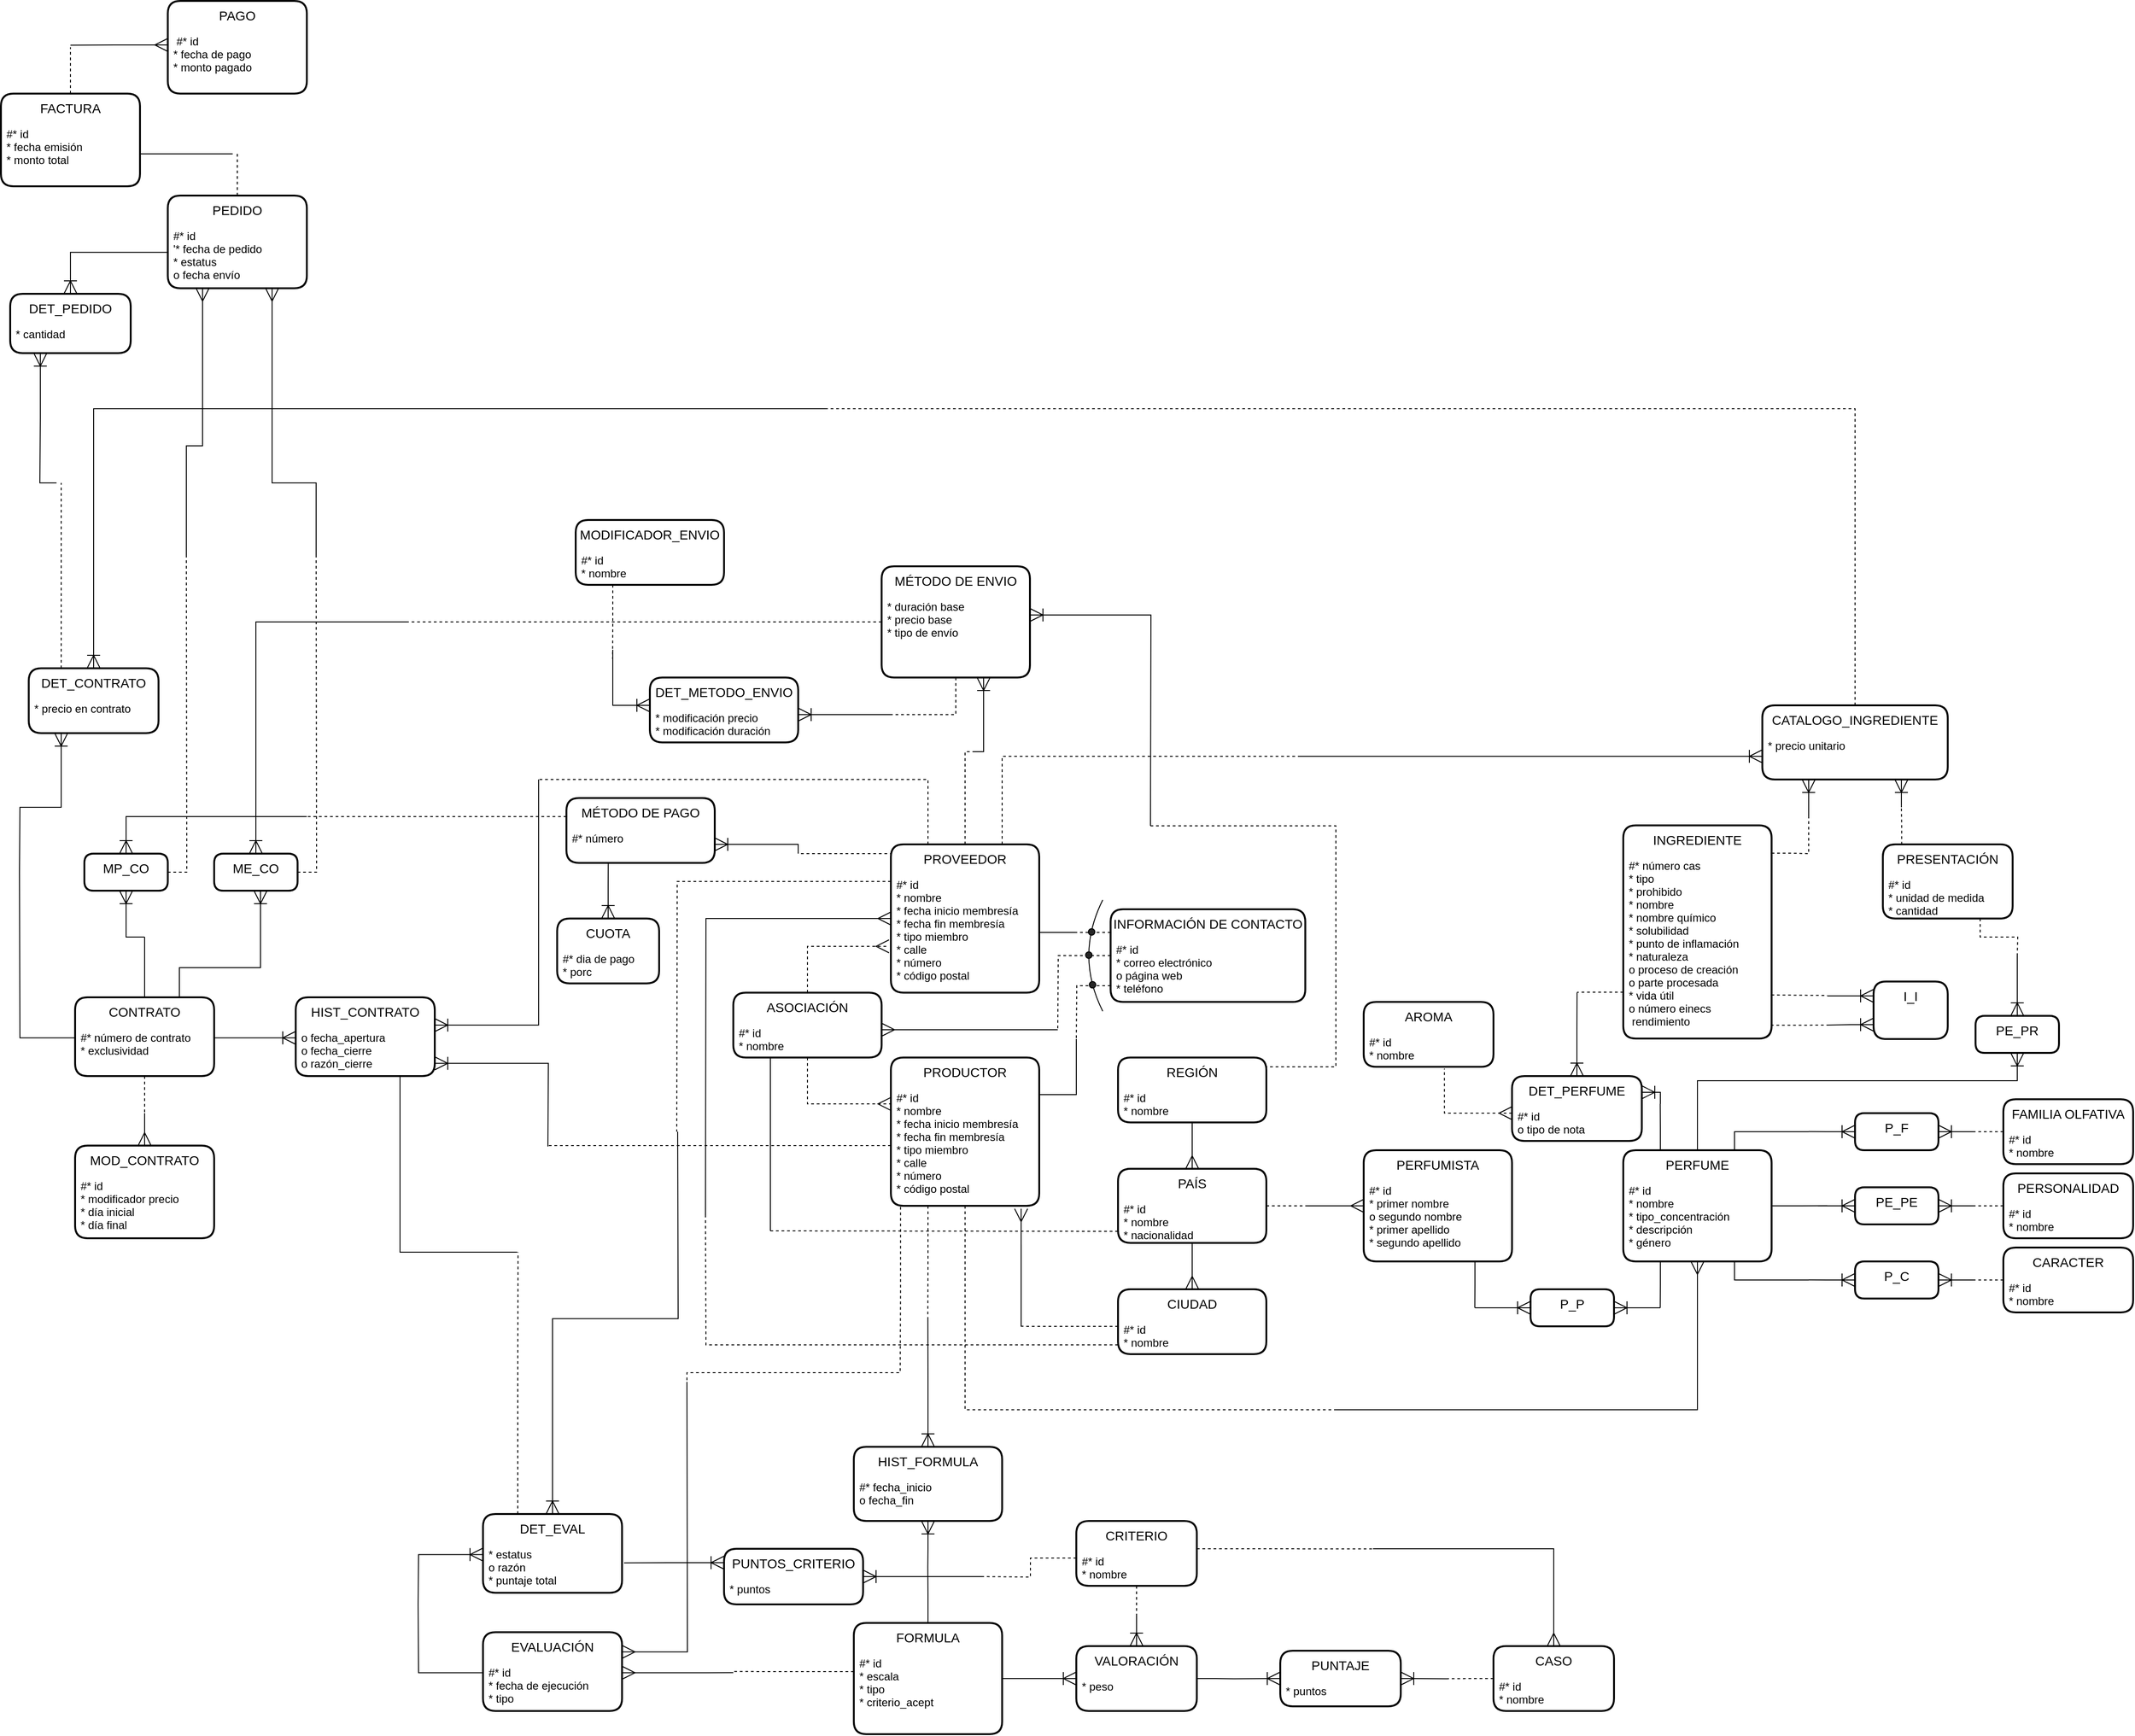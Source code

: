 <mxfile version="13.1.9" type="device"><diagram id="md51oIuGVbNBBvh0-zRB" name="Page-1"><mxGraphModel dx="1730" dy="2001" grid="1" gridSize="10" guides="1" tooltips="1" connect="1" arrows="1" fold="1" page="1" pageScale="1" pageWidth="827" pageHeight="1169" math="0" shadow="0"><root><mxCell id="0"/><mxCell id="1" parent="0"/><mxCell id="lKcSxU1JKcbqyMhDyiL5-23" style="edgeStyle=orthogonalEdgeStyle;rounded=0;orthogonalLoop=1;jettySize=auto;html=1;exitX=0.5;exitY=0;exitDx=0;exitDy=0;entryX=0.5;entryY=1;entryDx=0;entryDy=0;startArrow=ERmany;startFill=0;endArrow=none;endFill=0;endSize=12;startSize=12;" edge="1" parent="1" source="lKcSxU1JKcbqyMhDyiL5-13" target="lKcSxU1JKcbqyMhDyiL5-10"><mxGeometry relative="1" as="geometry"/></mxCell><mxCell id="lKcSxU1JKcbqyMhDyiL5-22" style="edgeStyle=orthogonalEdgeStyle;rounded=0;orthogonalLoop=1;jettySize=auto;html=1;exitX=0.5;exitY=0;exitDx=0;exitDy=0;entryX=0.5;entryY=1;entryDx=0;entryDy=0;startArrow=ERmany;startFill=0;endArrow=none;endFill=0;endSize=12;startSize=12;" edge="1" parent="1" source="lKcSxU1JKcbqyMhDyiL5-9" target="lKcSxU1JKcbqyMhDyiL5-12"><mxGeometry relative="1" as="geometry"/></mxCell><mxCell id="lKcSxU1JKcbqyMhDyiL5-31" style="edgeStyle=orthogonalEdgeStyle;rounded=0;orthogonalLoop=1;jettySize=auto;html=1;exitX=0;exitY=0.5;exitDx=0;exitDy=0;startArrow=none;startFill=0;endArrow=none;endFill=0;dashed=1;endSize=12;startSize=12;" edge="1" parent="1" source="lKcSxU1JKcbqyMhDyiL5-7"><mxGeometry relative="1" as="geometry"><mxPoint x="1160" y="110" as="targetPoint"/></mxGeometry></mxCell><mxCell id="lKcSxU1JKcbqyMhDyiL5-54" style="edgeStyle=orthogonalEdgeStyle;rounded=0;orthogonalLoop=1;jettySize=auto;html=1;exitX=0;exitY=0.25;exitDx=0;exitDy=0;startArrow=none;startFill=0;endArrow=none;endFill=0;dashed=1;endSize=12;startSize=12;" edge="1" parent="1" source="lKcSxU1JKcbqyMhDyiL5-7"><mxGeometry relative="1" as="geometry"><mxPoint x="1180" y="5" as="targetPoint"/></mxGeometry></mxCell><mxCell id="lKcSxU1JKcbqyMhDyiL5-64" style="edgeStyle=orthogonalEdgeStyle;rounded=0;orthogonalLoop=1;jettySize=auto;html=1;exitX=0;exitY=0.5;exitDx=0;exitDy=0;startArrow=ERmany;startFill=0;startSize=12;endArrow=none;endFill=0;endSize=12;" edge="1" parent="1" source="lKcSxU1JKcbqyMhDyiL5-3"><mxGeometry relative="1" as="geometry"><mxPoint x="780" y="310.0" as="targetPoint"/></mxGeometry></mxCell><mxCell id="lKcSxU1JKcbqyMhDyiL5-158" style="edgeStyle=orthogonalEdgeStyle;rounded=0;orthogonalLoop=1;jettySize=auto;html=1;exitX=0.75;exitY=0;exitDx=0;exitDy=0;startArrow=none;startFill=0;startSize=12;endArrow=none;endFill=0;endSize=12;dashed=1;" edge="1" parent="1" source="lKcSxU1JKcbqyMhDyiL5-3"><mxGeometry relative="1" as="geometry"><mxPoint x="1420" y="-185" as="targetPoint"/><Array as="points"><mxPoint x="1100" y="-185"/></Array></mxGeometry></mxCell><mxCell id="lKcSxU1JKcbqyMhDyiL5-206" style="edgeStyle=orthogonalEdgeStyle;rounded=0;orthogonalLoop=1;jettySize=auto;html=1;exitX=0.5;exitY=0;exitDx=0;exitDy=0;startArrow=none;startFill=0;startSize=12;endArrow=none;endFill=0;endSize=12;dashed=1;" edge="1" parent="1" source="lKcSxU1JKcbqyMhDyiL5-3"><mxGeometry relative="1" as="geometry"><mxPoint x="1070" y="-190" as="targetPoint"/><Array as="points"><mxPoint x="1060" y="-190"/></Array></mxGeometry></mxCell><mxCell id="lKcSxU1JKcbqyMhDyiL5-136" style="edgeStyle=orthogonalEdgeStyle;rounded=0;orthogonalLoop=1;jettySize=auto;html=1;exitX=0;exitY=0.75;exitDx=0;exitDy=0;startArrow=ERoneToMany;startFill=0;startSize=12;endArrow=none;endFill=0;endSize=12;" edge="1" parent="1" source="lKcSxU1JKcbqyMhDyiL5-125"><mxGeometry relative="1" as="geometry"><mxPoint x="1990" y="105" as="targetPoint"/><Array as="points"><mxPoint x="2015" y="105"/></Array></mxGeometry></mxCell><mxCell id="lKcSxU1JKcbqyMhDyiL5-137" style="edgeStyle=orthogonalEdgeStyle;rounded=0;orthogonalLoop=1;jettySize=auto;html=1;exitX=0;exitY=0.25;exitDx=0;exitDy=0;startArrow=ERoneToMany;startFill=0;startSize=12;endArrow=none;endFill=0;endSize=12;" edge="1" parent="1" source="lKcSxU1JKcbqyMhDyiL5-125"><mxGeometry relative="1" as="geometry"><mxPoint x="1990" y="73.556" as="targetPoint"/><Array as="points"><mxPoint x="2020" y="74"/><mxPoint x="2020" y="74"/></Array></mxGeometry></mxCell><mxCell id="lKcSxU1JKcbqyMhDyiL5-153" style="edgeStyle=orthogonalEdgeStyle;rounded=0;orthogonalLoop=1;jettySize=auto;html=1;exitX=0.75;exitY=1;exitDx=0;exitDy=0;startArrow=ERoneToMany;startFill=0;startSize=12;endArrow=none;endFill=0;endSize=12;" edge="1" parent="1" source="lKcSxU1JKcbqyMhDyiL5-151"><mxGeometry relative="1" as="geometry"><mxPoint x="2070" y="-130" as="targetPoint"/></mxGeometry></mxCell><mxCell id="lKcSxU1JKcbqyMhDyiL5-113" style="edgeStyle=orthogonalEdgeStyle;rounded=0;orthogonalLoop=1;jettySize=auto;html=1;exitX=1;exitY=0.5;exitDx=0;exitDy=0;startArrow=none;startFill=0;startSize=12;endArrow=none;endFill=0;endSize=12;dashed=1;" edge="1" parent="1" source="lKcSxU1JKcbqyMhDyiL5-9"><mxGeometry relative="1" as="geometry"><mxPoint x="1430" y="299.952" as="targetPoint"/></mxGeometry></mxCell><mxCell id="lKcSxU1JKcbqyMhDyiL5-28" style="edgeStyle=orthogonalEdgeStyle;rounded=0;orthogonalLoop=1;jettySize=auto;html=1;exitX=1;exitY=0.25;exitDx=0;exitDy=0;startArrow=ERmany;startFill=0;endArrow=none;endFill=0;endSize=12;startSize=12;" edge="1" parent="1" source="lKcSxU1JKcbqyMhDyiL5-2"><mxGeometry relative="1" as="geometry"><mxPoint x="1160" y="110" as="targetPoint"/></mxGeometry></mxCell><mxCell id="lKcSxU1JKcbqyMhDyiL5-35" style="edgeStyle=orthogonalEdgeStyle;rounded=0;orthogonalLoop=1;jettySize=auto;html=1;exitX=0;exitY=0.75;exitDx=0;exitDy=0;startArrow=none;startFill=0;endArrow=none;endFill=0;dashed=1;endSize=12;startSize=12;" edge="1" parent="1" source="lKcSxU1JKcbqyMhDyiL5-8"><mxGeometry relative="1" as="geometry"><mxPoint x="1180" y="120" as="targetPoint"/></mxGeometry></mxCell><mxCell id="lKcSxU1JKcbqyMhDyiL5-38" value="" style="endArrow=none;html=1;curved=1;" edge="1" parent="1"><mxGeometry width="50" height="50" relative="1" as="geometry"><mxPoint x="1208.5" y="90" as="sourcePoint"/><mxPoint x="1208.5" y="-30" as="targetPoint"/><Array as="points"><mxPoint x="1178.5" y="30"/></Array></mxGeometry></mxCell><mxCell id="lKcSxU1JKcbqyMhDyiL5-41" value="" style="ellipse;whiteSpace=wrap;html=1;aspect=fixed;fillColor=#262626;" vertex="1" parent="1"><mxGeometry x="1193" y="1" width="7" height="7" as="geometry"/></mxCell><mxCell id="lKcSxU1JKcbqyMhDyiL5-49" value="" style="ellipse;whiteSpace=wrap;html=1;aspect=fixed;fillColor=#262626;" vertex="1" parent="1"><mxGeometry x="1190" y="26" width="7" height="7" as="geometry"/></mxCell><mxCell id="lKcSxU1JKcbqyMhDyiL5-50" value="" style="ellipse;whiteSpace=wrap;html=1;aspect=fixed;fillColor=#262626;" vertex="1" parent="1"><mxGeometry x="1194" y="58" width="7" height="7" as="geometry"/></mxCell><mxCell id="lKcSxU1JKcbqyMhDyiL5-52" style="edgeStyle=orthogonalEdgeStyle;rounded=0;orthogonalLoop=1;jettySize=auto;html=1;exitX=1;exitY=0;exitDx=0;exitDy=0;startArrow=none;startFill=0;endArrow=none;endFill=0;endSize=12;startSize=12;" edge="1" parent="1" source="lKcSxU1JKcbqyMhDyiL5-6"><mxGeometry relative="1" as="geometry"><mxPoint x="1180" y="120" as="targetPoint"/><Array as="points"><mxPoint x="1180" y="180"/></Array></mxGeometry></mxCell><mxCell id="lKcSxU1JKcbqyMhDyiL5-53" style="edgeStyle=orthogonalEdgeStyle;rounded=0;orthogonalLoop=1;jettySize=auto;html=1;exitX=1;exitY=0.5;exitDx=0;exitDy=0;startArrow=none;startFill=0;endArrow=none;endFill=0;endSize=12;startSize=12;" edge="1" parent="1" source="lKcSxU1JKcbqyMhDyiL5-4"><mxGeometry relative="1" as="geometry"><mxPoint x="1180" y="5" as="targetPoint"/></mxGeometry></mxCell><mxCell id="lKcSxU1JKcbqyMhDyiL5-55" style="edgeStyle=orthogonalEdgeStyle;rounded=0;orthogonalLoop=1;jettySize=auto;html=1;exitX=0.5;exitY=0;exitDx=0;exitDy=0;dashed=1;startArrow=none;startFill=0;endArrow=ERmany;endFill=0;endSize=12;startSize=12;" edge="1" parent="1" source="lKcSxU1JKcbqyMhDyiL5-1"><mxGeometry relative="1" as="geometry"><mxPoint x="978" y="20" as="targetPoint"/><Array as="points"><mxPoint x="890" y="20"/><mxPoint x="978" y="20"/></Array></mxGeometry></mxCell><mxCell id="lKcSxU1JKcbqyMhDyiL5-176" style="edgeStyle=orthogonalEdgeStyle;rounded=0;orthogonalLoop=1;jettySize=auto;html=1;exitX=0.25;exitY=1;exitDx=0;exitDy=0;dashed=1;startArrow=none;startFill=0;startSize=12;endArrow=none;endFill=0;endSize=12;" edge="1" parent="1" source="lKcSxU1JKcbqyMhDyiL5-5"><mxGeometry relative="1" as="geometry"><mxPoint x="1019.81" y="420" as="targetPoint"/></mxGeometry></mxCell><mxCell id="lKcSxU1JKcbqyMhDyiL5-56" style="edgeStyle=orthogonalEdgeStyle;rounded=0;orthogonalLoop=1;jettySize=auto;html=1;exitX=0.5;exitY=1;exitDx=0;exitDy=0;entryX=0;entryY=0.154;entryDx=0;entryDy=0;entryPerimeter=0;dashed=1;startArrow=none;startFill=0;endArrow=ERmany;endFill=0;endSize=12;startSize=12;" edge="1" parent="1" source="lKcSxU1JKcbqyMhDyiL5-2" target="lKcSxU1JKcbqyMhDyiL5-6"><mxGeometry relative="1" as="geometry"/></mxCell><mxCell id="lKcSxU1JKcbqyMhDyiL5-57" style="edgeStyle=orthogonalEdgeStyle;rounded=0;orthogonalLoop=1;jettySize=auto;html=1;startArrow=ERmany;startFill=0;endArrow=none;endFill=0;endSize=12;startSize=12;exitX=0.878;exitY=1.024;exitDx=0;exitDy=0;exitPerimeter=0;" edge="1" parent="1" source="lKcSxU1JKcbqyMhDyiL5-6"><mxGeometry relative="1" as="geometry"><mxPoint x="1120" y="320" as="sourcePoint"/><mxPoint x="1120" y="430" as="targetPoint"/><Array as="points"><mxPoint x="1120" y="430"/></Array></mxGeometry></mxCell><mxCell id="lKcSxU1JKcbqyMhDyiL5-59" style="edgeStyle=orthogonalEdgeStyle;rounded=0;orthogonalLoop=1;jettySize=auto;html=1;exitX=0;exitY=0.25;exitDx=0;exitDy=0;dashed=1;startArrow=none;startFill=0;startSize=12;endArrow=none;endFill=0;endSize=12;" edge="1" parent="1" source="lKcSxU1JKcbqyMhDyiL5-14"><mxGeometry relative="1" as="geometry"><mxPoint x="1120" y="429.931" as="targetPoint"/></mxGeometry></mxCell><mxCell id="lKcSxU1JKcbqyMhDyiL5-60" style="edgeStyle=orthogonalEdgeStyle;rounded=0;orthogonalLoop=1;jettySize=auto;html=1;exitX=0.25;exitY=1;exitDx=0;exitDy=0;startArrow=none;startFill=0;startSize=12;endArrow=none;endFill=0;endSize=12;" edge="1" parent="1" source="lKcSxU1JKcbqyMhDyiL5-2"><mxGeometry relative="1" as="geometry"><mxPoint x="850" y="327" as="targetPoint"/></mxGeometry></mxCell><mxCell id="lKcSxU1JKcbqyMhDyiL5-63" style="edgeStyle=orthogonalEdgeStyle;rounded=0;orthogonalLoop=1;jettySize=auto;html=1;exitX=0;exitY=0.75;exitDx=0;exitDy=0;startArrow=none;startFill=0;startSize=12;endArrow=none;endFill=0;endSize=12;dashed=1;" edge="1" parent="1" source="lKcSxU1JKcbqyMhDyiL5-10"><mxGeometry relative="1" as="geometry"><mxPoint x="850" y="327" as="targetPoint"/></mxGeometry></mxCell><mxCell id="lKcSxU1JKcbqyMhDyiL5-65" style="edgeStyle=orthogonalEdgeStyle;rounded=0;orthogonalLoop=1;jettySize=auto;html=1;exitX=0;exitY=0.75;exitDx=0;exitDy=0;dashed=1;startArrow=none;startFill=0;startSize=12;endArrow=none;endFill=0;endSize=12;" edge="1" parent="1" source="lKcSxU1JKcbqyMhDyiL5-14"><mxGeometry relative="1" as="geometry"><mxPoint x="780" y="310.0" as="targetPoint"/></mxGeometry></mxCell><mxCell id="lKcSxU1JKcbqyMhDyiL5-109" style="edgeStyle=orthogonalEdgeStyle;rounded=0;orthogonalLoop=1;jettySize=auto;html=1;exitX=0.75;exitY=0;exitDx=0;exitDy=0;startArrow=none;startFill=0;startSize=12;endArrow=none;endFill=0;endSize=12;" edge="1" parent="1" source="lKcSxU1JKcbqyMhDyiL5-68"><mxGeometry relative="1" as="geometry"><mxPoint x="1970" y="220" as="targetPoint"/><Array as="points"><mxPoint x="1890" y="220"/></Array></mxGeometry></mxCell><mxCell id="lKcSxU1JKcbqyMhDyiL5-110" style="edgeStyle=orthogonalEdgeStyle;rounded=0;orthogonalLoop=1;jettySize=auto;html=1;exitX=1;exitY=0.5;exitDx=0;exitDy=0;startArrow=none;startFill=0;startSize=12;endArrow=none;endFill=0;endSize=12;" edge="1" parent="1" source="lKcSxU1JKcbqyMhDyiL5-68"><mxGeometry relative="1" as="geometry"><mxPoint x="1990" y="299.857" as="targetPoint"/></mxGeometry></mxCell><mxCell id="lKcSxU1JKcbqyMhDyiL5-123" style="edgeStyle=orthogonalEdgeStyle;rounded=0;orthogonalLoop=1;jettySize=auto;html=1;exitX=0.25;exitY=0;exitDx=0;exitDy=0;startArrow=none;startFill=0;startSize=12;endArrow=none;endFill=0;endSize=12;" edge="1" parent="1" source="lKcSxU1JKcbqyMhDyiL5-68"><mxGeometry relative="1" as="geometry"><mxPoint x="1809.857" y="190" as="targetPoint"/></mxGeometry></mxCell><mxCell id="lKcSxU1JKcbqyMhDyiL5-147" style="edgeStyle=orthogonalEdgeStyle;rounded=0;orthogonalLoop=1;jettySize=auto;html=1;exitX=0.5;exitY=0;exitDx=0;exitDy=0;startArrow=none;startFill=0;startSize=12;endArrow=none;endFill=0;endSize=12;" edge="1" parent="1" source="lKcSxU1JKcbqyMhDyiL5-68"><mxGeometry relative="1" as="geometry"><mxPoint x="2020" y="165" as="targetPoint"/><Array as="points"><mxPoint x="1850" y="165"/></Array></mxGeometry></mxCell><mxCell id="lKcSxU1JKcbqyMhDyiL5-114" style="edgeStyle=orthogonalEdgeStyle;rounded=0;orthogonalLoop=1;jettySize=auto;html=1;exitX=0;exitY=0.5;exitDx=0;exitDy=0;startArrow=ERmany;startFill=0;startSize=12;endArrow=none;endFill=0;endSize=12;" edge="1" parent="1" source="lKcSxU1JKcbqyMhDyiL5-72"><mxGeometry relative="1" as="geometry"><mxPoint x="1430" y="299.952" as="targetPoint"/></mxGeometry></mxCell><mxCell id="lKcSxU1JKcbqyMhDyiL5-78" style="edgeStyle=orthogonalEdgeStyle;rounded=0;orthogonalLoop=1;jettySize=auto;html=1;exitX=1;exitY=0.5;exitDx=0;exitDy=0;startArrow=ERoneToMany;startFill=0;startSize=12;endArrow=none;endFill=0;endSize=12;" edge="1" parent="1" source="lKcSxU1JKcbqyMhDyiL5-74"><mxGeometry relative="1" as="geometry"><mxPoint x="1810" y="410" as="targetPoint"/></mxGeometry></mxCell><mxCell id="lKcSxU1JKcbqyMhDyiL5-79" style="edgeStyle=orthogonalEdgeStyle;rounded=0;orthogonalLoop=1;jettySize=auto;html=1;exitX=0;exitY=0.5;exitDx=0;exitDy=0;startArrow=ERoneToMany;startFill=0;startSize=12;endArrow=none;endFill=0;endSize=12;" edge="1" parent="1" source="lKcSxU1JKcbqyMhDyiL5-74"><mxGeometry relative="1" as="geometry"><mxPoint x="1610" y="410" as="targetPoint"/></mxGeometry></mxCell><mxCell id="lKcSxU1JKcbqyMhDyiL5-77" style="edgeStyle=orthogonalEdgeStyle;rounded=0;orthogonalLoop=1;jettySize=auto;html=1;exitX=0.25;exitY=1;exitDx=0;exitDy=0;startArrow=none;startFill=0;startSize=12;endArrow=none;endFill=0;endSize=12;" edge="1" parent="1" source="lKcSxU1JKcbqyMhDyiL5-69"><mxGeometry relative="1" as="geometry"><mxPoint x="1809.857" y="410" as="targetPoint"/></mxGeometry></mxCell><mxCell id="lKcSxU1JKcbqyMhDyiL5-80" style="edgeStyle=orthogonalEdgeStyle;rounded=0;orthogonalLoop=1;jettySize=auto;html=1;exitX=0.75;exitY=1;exitDx=0;exitDy=0;startArrow=none;startFill=0;startSize=12;endArrow=none;endFill=0;endSize=12;" edge="1" parent="1" source="lKcSxU1JKcbqyMhDyiL5-73"><mxGeometry relative="1" as="geometry"><mxPoint x="1609.857" y="410" as="targetPoint"/></mxGeometry></mxCell><mxCell id="lKcSxU1JKcbqyMhDyiL5-99" style="edgeStyle=orthogonalEdgeStyle;rounded=0;orthogonalLoop=1;jettySize=auto;html=1;exitX=0;exitY=0.5;exitDx=0;exitDy=0;startArrow=none;startFill=0;startSize=12;endArrow=none;endFill=0;endSize=12;dashed=1;" edge="1" parent="1" source="lKcSxU1JKcbqyMhDyiL5-81"><mxGeometry relative="1" as="geometry"><mxPoint x="2150" y="220.2" as="targetPoint"/></mxGeometry></mxCell><mxCell id="lKcSxU1JKcbqyMhDyiL5-102" style="edgeStyle=orthogonalEdgeStyle;rounded=0;orthogonalLoop=1;jettySize=auto;html=1;exitX=0;exitY=0.5;exitDx=0;exitDy=0;startArrow=none;startFill=0;startSize=12;endArrow=none;endFill=0;endSize=12;dashed=1;" edge="1" parent="1" source="lKcSxU1JKcbqyMhDyiL5-85"><mxGeometry relative="1" as="geometry"><mxPoint x="2150" y="299.952" as="targetPoint"/></mxGeometry></mxCell><mxCell id="lKcSxU1JKcbqyMhDyiL5-103" style="edgeStyle=orthogonalEdgeStyle;rounded=0;orthogonalLoop=1;jettySize=auto;html=1;exitX=0;exitY=0.5;exitDx=0;exitDy=0;dashed=1;startArrow=none;startFill=0;startSize=12;endArrow=none;endFill=0;endSize=12;" edge="1" parent="1" source="lKcSxU1JKcbqyMhDyiL5-83"><mxGeometry relative="1" as="geometry"><mxPoint x="2150" y="379.952" as="targetPoint"/></mxGeometry></mxCell><mxCell id="lKcSxU1JKcbqyMhDyiL5-100" style="edgeStyle=orthogonalEdgeStyle;rounded=0;orthogonalLoop=1;jettySize=auto;html=1;exitX=1;exitY=0.5;exitDx=0;exitDy=0;startArrow=ERoneToMany;startFill=0;startSize=12;endArrow=none;endFill=0;endSize=12;" edge="1" parent="1" source="lKcSxU1JKcbqyMhDyiL5-87"><mxGeometry relative="1" as="geometry"><mxPoint x="2150" y="299.952" as="targetPoint"/></mxGeometry></mxCell><mxCell id="lKcSxU1JKcbqyMhDyiL5-105" style="edgeStyle=orthogonalEdgeStyle;rounded=0;orthogonalLoop=1;jettySize=auto;html=1;exitX=0;exitY=0.5;exitDx=0;exitDy=0;startArrow=ERoneToMany;startFill=0;startSize=12;endArrow=none;endFill=0;endSize=12;" edge="1" parent="1" source="lKcSxU1JKcbqyMhDyiL5-87"><mxGeometry relative="1" as="geometry"><mxPoint x="1980" y="299.857" as="targetPoint"/></mxGeometry></mxCell><mxCell id="lKcSxU1JKcbqyMhDyiL5-101" style="edgeStyle=orthogonalEdgeStyle;rounded=0;orthogonalLoop=1;jettySize=auto;html=1;exitX=1;exitY=0.5;exitDx=0;exitDy=0;startArrow=ERoneToMany;startFill=0;startSize=12;endArrow=none;endFill=0;endSize=12;" edge="1" parent="1" source="lKcSxU1JKcbqyMhDyiL5-88"><mxGeometry relative="1" as="geometry"><mxPoint x="2150" y="379.952" as="targetPoint"/></mxGeometry></mxCell><mxCell id="lKcSxU1JKcbqyMhDyiL5-107" style="edgeStyle=orthogonalEdgeStyle;rounded=0;orthogonalLoop=1;jettySize=auto;html=1;exitX=0;exitY=0.5;exitDx=0;exitDy=0;startArrow=ERoneToMany;startFill=0;startSize=12;endArrow=none;endFill=0;endSize=12;" edge="1" parent="1" source="lKcSxU1JKcbqyMhDyiL5-88"><mxGeometry relative="1" as="geometry"><mxPoint x="1970" y="379.857" as="targetPoint"/></mxGeometry></mxCell><mxCell id="lKcSxU1JKcbqyMhDyiL5-98" style="edgeStyle=orthogonalEdgeStyle;rounded=0;orthogonalLoop=1;jettySize=auto;html=1;exitX=1;exitY=0.5;exitDx=0;exitDy=0;startArrow=ERoneToMany;startFill=0;startSize=12;endArrow=none;endFill=0;endSize=12;" edge="1" parent="1" source="lKcSxU1JKcbqyMhDyiL5-89"><mxGeometry relative="1" as="geometry"><mxPoint x="2150" y="220.2" as="targetPoint"/></mxGeometry></mxCell><mxCell id="lKcSxU1JKcbqyMhDyiL5-106" style="edgeStyle=orthogonalEdgeStyle;rounded=0;orthogonalLoop=1;jettySize=auto;html=1;exitX=0;exitY=0.5;exitDx=0;exitDy=0;startArrow=ERoneToMany;startFill=0;startSize=12;endArrow=none;endFill=0;endSize=12;" edge="1" parent="1" source="lKcSxU1JKcbqyMhDyiL5-89"><mxGeometry relative="1" as="geometry"><mxPoint x="1970" y="219.857" as="targetPoint"/></mxGeometry></mxCell><mxCell id="lKcSxU1JKcbqyMhDyiL5-108" style="edgeStyle=orthogonalEdgeStyle;rounded=0;orthogonalLoop=1;jettySize=auto;html=1;exitX=0.75;exitY=1;exitDx=0;exitDy=0;startArrow=none;startFill=0;startSize=12;endArrow=none;endFill=0;endSize=12;" edge="1" parent="1" source="lKcSxU1JKcbqyMhDyiL5-69"><mxGeometry relative="1" as="geometry"><mxPoint x="1970" y="380" as="targetPoint"/><Array as="points"><mxPoint x="1890" y="380"/></Array></mxGeometry></mxCell><mxCell id="lKcSxU1JKcbqyMhDyiL5-121" style="edgeStyle=orthogonalEdgeStyle;rounded=0;orthogonalLoop=1;jettySize=auto;html=1;exitX=0.5;exitY=0;exitDx=0;exitDy=0;startArrow=ERoneToMany;startFill=0;startSize=12;endArrow=none;endFill=0;endSize=12;" edge="1" parent="1" source="lKcSxU1JKcbqyMhDyiL5-117"><mxGeometry relative="1" as="geometry"><mxPoint x="1720.143" y="70" as="targetPoint"/></mxGeometry></mxCell><mxCell id="lKcSxU1JKcbqyMhDyiL5-124" style="edgeStyle=orthogonalEdgeStyle;rounded=0;orthogonalLoop=1;jettySize=auto;html=1;exitX=1;exitY=0.25;exitDx=0;exitDy=0;startArrow=ERoneToMany;startFill=0;startSize=12;endArrow=none;endFill=0;endSize=12;" edge="1" parent="1" source="lKcSxU1JKcbqyMhDyiL5-117"><mxGeometry relative="1" as="geometry"><mxPoint x="1810" y="190" as="targetPoint"/></mxGeometry></mxCell><mxCell id="lKcSxU1JKcbqyMhDyiL5-119" style="edgeStyle=orthogonalEdgeStyle;rounded=0;orthogonalLoop=1;jettySize=auto;html=1;exitX=0;exitY=0.25;exitDx=0;exitDy=0;entryX=0.622;entryY=1.046;entryDx=0;entryDy=0;entryPerimeter=0;dashed=1;startArrow=ERmany;startFill=0;startSize=12;endArrow=none;endFill=0;endSize=12;" edge="1" parent="1" source="lKcSxU1JKcbqyMhDyiL5-118" target="lKcSxU1JKcbqyMhDyiL5-116"><mxGeometry relative="1" as="geometry"/></mxCell><mxCell id="lKcSxU1JKcbqyMhDyiL5-122" style="edgeStyle=orthogonalEdgeStyle;rounded=0;orthogonalLoop=1;jettySize=auto;html=1;exitX=0;exitY=0.75;exitDx=0;exitDy=0;dashed=1;startArrow=none;startFill=0;startSize=12;endArrow=none;endFill=0;endSize=12;" edge="1" parent="1" source="lKcSxU1JKcbqyMhDyiL5-71"><mxGeometry relative="1" as="geometry"><mxPoint x="1720" y="69.571" as="targetPoint"/></mxGeometry></mxCell><mxCell id="lKcSxU1JKcbqyMhDyiL5-138" style="edgeStyle=orthogonalEdgeStyle;rounded=0;orthogonalLoop=1;jettySize=auto;html=1;exitX=0.999;exitY=0.765;exitDx=0;exitDy=0;startArrow=none;startFill=0;startSize=12;endArrow=none;endFill=0;endSize=12;exitPerimeter=0;dashed=1;" edge="1" parent="1" source="lKcSxU1JKcbqyMhDyiL5-71"><mxGeometry relative="1" as="geometry"><mxPoint x="1990" y="73" as="targetPoint"/><Array as="points"><mxPoint x="1990" y="73"/></Array></mxGeometry></mxCell><mxCell id="lKcSxU1JKcbqyMhDyiL5-139" style="edgeStyle=orthogonalEdgeStyle;rounded=0;orthogonalLoop=1;jettySize=auto;html=1;exitX=0.995;exitY=0.928;exitDx=0;exitDy=0;dashed=1;startArrow=none;startFill=0;startSize=12;endArrow=none;endFill=0;endSize=12;exitPerimeter=0;" edge="1" parent="1" source="lKcSxU1JKcbqyMhDyiL5-71"><mxGeometry relative="1" as="geometry"><mxPoint x="1990" y="105" as="targetPoint"/></mxGeometry></mxCell><mxCell id="lKcSxU1JKcbqyMhDyiL5-154" style="edgeStyle=orthogonalEdgeStyle;rounded=0;orthogonalLoop=1;jettySize=auto;html=1;exitX=0.145;exitY=0.003;exitDx=0;exitDy=0;dashed=1;startArrow=none;startFill=0;startSize=12;endArrow=none;endFill=0;endSize=12;exitPerimeter=0;" edge="1" parent="1" source="lKcSxU1JKcbqyMhDyiL5-140"><mxGeometry relative="1" as="geometry"><mxPoint x="2070" y="-130" as="targetPoint"/><Array as="points"><mxPoint x="2070" y="-110"/><mxPoint x="2070" y="-110"/></Array></mxGeometry></mxCell><mxCell id="lKcSxU1JKcbqyMhDyiL5-144" style="edgeStyle=orthogonalEdgeStyle;rounded=0;orthogonalLoop=1;jettySize=auto;html=1;exitX=0.5;exitY=0;exitDx=0;exitDy=0;startArrow=ERoneToMany;startFill=0;startSize=12;endArrow=none;endFill=0;endSize=12;" edge="1" parent="1" source="lKcSxU1JKcbqyMhDyiL5-143"><mxGeometry relative="1" as="geometry"><mxPoint x="2195" y="30" as="targetPoint"/></mxGeometry></mxCell><mxCell id="lKcSxU1JKcbqyMhDyiL5-146" style="edgeStyle=orthogonalEdgeStyle;rounded=0;orthogonalLoop=1;jettySize=auto;html=1;exitX=0.5;exitY=1;exitDx=0;exitDy=0;startArrow=ERoneToMany;startFill=0;startSize=12;endArrow=none;endFill=0;endSize=12;" edge="1" parent="1" source="lKcSxU1JKcbqyMhDyiL5-143"><mxGeometry relative="1" as="geometry"><mxPoint x="2020" y="165" as="targetPoint"/><Array as="points"><mxPoint x="2195" y="165"/><mxPoint x="2020" y="165"/></Array></mxGeometry></mxCell><mxCell id="lKcSxU1JKcbqyMhDyiL5-145" style="edgeStyle=orthogonalEdgeStyle;rounded=0;orthogonalLoop=1;jettySize=auto;html=1;exitX=0.75;exitY=1;exitDx=0;exitDy=0;dashed=1;startArrow=none;startFill=0;startSize=12;endArrow=none;endFill=0;endSize=12;" edge="1" parent="1" source="lKcSxU1JKcbqyMhDyiL5-141"><mxGeometry relative="1" as="geometry"><mxPoint x="2195" y="30" as="targetPoint"/></mxGeometry></mxCell><mxCell id="lKcSxU1JKcbqyMhDyiL5-149" style="edgeStyle=orthogonalEdgeStyle;rounded=0;orthogonalLoop=1;jettySize=auto;html=1;exitX=0.5;exitY=1;exitDx=0;exitDy=0;startArrow=none;startFill=0;startSize=12;endArrow=none;endFill=0;endSize=12;dashed=1;" edge="1" parent="1" source="lKcSxU1JKcbqyMhDyiL5-6"><mxGeometry relative="1" as="geometry"><mxPoint x="1460" y="520" as="targetPoint"/><Array as="points"><mxPoint x="1060" y="520"/></Array></mxGeometry></mxCell><mxCell id="lKcSxU1JKcbqyMhDyiL5-150" style="edgeStyle=orthogonalEdgeStyle;rounded=0;orthogonalLoop=1;jettySize=auto;html=1;exitX=0.5;exitY=1;exitDx=0;exitDy=0;startArrow=ERmany;startFill=0;startSize=12;endArrow=none;endFill=0;endSize=12;" edge="1" parent="1" source="lKcSxU1JKcbqyMhDyiL5-69"><mxGeometry relative="1" as="geometry"><mxPoint x="1460" y="520" as="targetPoint"/><Array as="points"><mxPoint x="1850" y="520"/></Array></mxGeometry></mxCell><mxCell id="lKcSxU1JKcbqyMhDyiL5-155" style="edgeStyle=orthogonalEdgeStyle;rounded=0;orthogonalLoop=1;jettySize=auto;html=1;exitX=1;exitY=0;exitDx=0;exitDy=0;dashed=1;startArrow=none;startFill=0;startSize=12;endArrow=none;endFill=0;endSize=12;" edge="1" parent="1" source="lKcSxU1JKcbqyMhDyiL5-71"><mxGeometry relative="1" as="geometry"><mxPoint x="1970" y="-120" as="targetPoint"/><Array as="points"><mxPoint x="1950" y="-80"/><mxPoint x="1960" y="-80"/></Array></mxGeometry></mxCell><mxCell id="lKcSxU1JKcbqyMhDyiL5-156" style="edgeStyle=orthogonalEdgeStyle;rounded=0;orthogonalLoop=1;jettySize=auto;html=1;exitX=0.25;exitY=1;exitDx=0;exitDy=0;startArrow=ERoneToMany;startFill=0;startSize=12;endArrow=none;endFill=0;endSize=12;" edge="1" parent="1" source="lKcSxU1JKcbqyMhDyiL5-152"><mxGeometry relative="1" as="geometry"><mxPoint x="1970" y="-120" as="targetPoint"/></mxGeometry></mxCell><mxCell id="lKcSxU1JKcbqyMhDyiL5-157" style="edgeStyle=orthogonalEdgeStyle;rounded=0;orthogonalLoop=1;jettySize=auto;html=1;exitX=0;exitY=0.5;exitDx=0;exitDy=0;startArrow=ERoneToMany;startFill=0;startSize=12;endArrow=none;endFill=0;endSize=12;" edge="1" parent="1" source="lKcSxU1JKcbqyMhDyiL5-152"><mxGeometry relative="1" as="geometry"><mxPoint x="1420" y="-185" as="targetPoint"/></mxGeometry></mxCell><mxCell id="lKcSxU1JKcbqyMhDyiL5-175" style="edgeStyle=orthogonalEdgeStyle;rounded=0;orthogonalLoop=1;jettySize=auto;html=1;exitX=0.5;exitY=0;exitDx=0;exitDy=0;startArrow=ERoneToMany;startFill=0;startSize=12;endArrow=none;endFill=0;endSize=12;" edge="1" parent="1" source="lKcSxU1JKcbqyMhDyiL5-160"><mxGeometry relative="1" as="geometry"><mxPoint x="1019.862" y="420" as="targetPoint"/></mxGeometry></mxCell><mxCell id="lKcSxU1JKcbqyMhDyiL5-177" style="edgeStyle=orthogonalEdgeStyle;rounded=0;orthogonalLoop=1;jettySize=auto;html=1;exitX=0.5;exitY=1;exitDx=0;exitDy=0;startArrow=ERoneToMany;startFill=0;startSize=12;endArrow=none;endFill=0;endSize=12;" edge="1" parent="1" source="lKcSxU1JKcbqyMhDyiL5-160"><mxGeometry relative="1" as="geometry"><mxPoint x="1019.81" y="690" as="targetPoint"/></mxGeometry></mxCell><mxCell id="lKcSxU1JKcbqyMhDyiL5-178" style="edgeStyle=orthogonalEdgeStyle;rounded=0;orthogonalLoop=1;jettySize=auto;html=1;exitX=0.5;exitY=0;exitDx=0;exitDy=0;startArrow=none;startFill=0;startSize=12;endArrow=none;endFill=0;endSize=12;" edge="1" parent="1" source="lKcSxU1JKcbqyMhDyiL5-162"><mxGeometry relative="1" as="geometry"><mxPoint x="1019.81" y="690" as="targetPoint"/></mxGeometry></mxCell><mxCell id="lKcSxU1JKcbqyMhDyiL5-179" style="edgeStyle=orthogonalEdgeStyle;rounded=0;orthogonalLoop=1;jettySize=auto;html=1;exitX=1;exitY=0.5;exitDx=0;exitDy=0;startArrow=none;startFill=0;startSize=12;endArrow=none;endFill=0;endSize=12;" edge="1" parent="1" source="lKcSxU1JKcbqyMhDyiL5-162"><mxGeometry relative="1" as="geometry"><mxPoint x="1140" y="809.977" as="targetPoint"/></mxGeometry></mxCell><mxCell id="lKcSxU1JKcbqyMhDyiL5-180" style="edgeStyle=orthogonalEdgeStyle;rounded=0;orthogonalLoop=1;jettySize=auto;html=1;exitX=0;exitY=0.5;exitDx=0;exitDy=0;startArrow=ERoneToMany;startFill=0;startSize=12;endArrow=none;endFill=0;endSize=12;" edge="1" parent="1" source="lKcSxU1JKcbqyMhDyiL5-164"><mxGeometry relative="1" as="geometry"><mxPoint x="1140" y="809.977" as="targetPoint"/></mxGeometry></mxCell><mxCell id="lKcSxU1JKcbqyMhDyiL5-181" style="edgeStyle=orthogonalEdgeStyle;rounded=0;orthogonalLoop=1;jettySize=auto;html=1;exitX=0.5;exitY=0;exitDx=0;exitDy=0;startArrow=ERoneToMany;startFill=0;startSize=12;endArrow=none;endFill=0;endSize=12;" edge="1" parent="1" source="lKcSxU1JKcbqyMhDyiL5-164"><mxGeometry relative="1" as="geometry"><mxPoint x="1245" y="740" as="targetPoint"/></mxGeometry></mxCell><mxCell id="lKcSxU1JKcbqyMhDyiL5-183" style="edgeStyle=orthogonalEdgeStyle;rounded=0;orthogonalLoop=1;jettySize=auto;html=1;exitX=1;exitY=0.5;exitDx=0;exitDy=0;startArrow=none;startFill=0;startSize=12;endArrow=none;endFill=0;endSize=12;" edge="1" parent="1" source="lKcSxU1JKcbqyMhDyiL5-164"><mxGeometry relative="1" as="geometry"><mxPoint x="1350" y="810.2" as="targetPoint"/></mxGeometry></mxCell><mxCell id="lKcSxU1JKcbqyMhDyiL5-182" style="edgeStyle=orthogonalEdgeStyle;rounded=0;orthogonalLoop=1;jettySize=auto;html=1;exitX=0.5;exitY=1;exitDx=0;exitDy=0;startArrow=none;startFill=0;startSize=12;endArrow=none;endFill=0;endSize=12;dashed=1;" edge="1" parent="1" source="lKcSxU1JKcbqyMhDyiL5-169"><mxGeometry relative="1" as="geometry"><mxPoint x="1245" y="740" as="targetPoint"/></mxGeometry></mxCell><mxCell id="lKcSxU1JKcbqyMhDyiL5-186" style="edgeStyle=orthogonalEdgeStyle;rounded=0;orthogonalLoop=1;jettySize=auto;html=1;exitX=0;exitY=0.5;exitDx=0;exitDy=0;startArrow=none;startFill=0;startSize=12;endArrow=none;endFill=0;endSize=12;dashed=1;" edge="1" parent="1" source="lKcSxU1JKcbqyMhDyiL5-173"><mxGeometry relative="1" as="geometry"><mxPoint x="1580" y="810.2" as="targetPoint"/></mxGeometry></mxCell><mxCell id="lKcSxU1JKcbqyMhDyiL5-187" style="edgeStyle=orthogonalEdgeStyle;rounded=0;orthogonalLoop=1;jettySize=auto;html=1;exitX=0.5;exitY=0;exitDx=0;exitDy=0;startArrow=ERmany;startFill=0;startSize=12;endArrow=none;endFill=0;endSize=12;" edge="1" parent="1" source="lKcSxU1JKcbqyMhDyiL5-173"><mxGeometry relative="1" as="geometry"><mxPoint x="1500" y="670" as="targetPoint"/><Array as="points"><mxPoint x="1695" y="670"/></Array></mxGeometry></mxCell><mxCell id="lKcSxU1JKcbqyMhDyiL5-184" style="edgeStyle=orthogonalEdgeStyle;rounded=0;orthogonalLoop=1;jettySize=auto;html=1;exitX=0;exitY=0;exitDx=0;exitDy=0;startArrow=ERoneToMany;startFill=0;startSize=12;endArrow=none;endFill=0;endSize=12;" edge="1" parent="1" source="lKcSxU1JKcbqyMhDyiL5-172"><mxGeometry relative="1" as="geometry"><mxPoint x="1350" y="810.2" as="targetPoint"/><Array as="points"><mxPoint x="1390" y="810"/><mxPoint x="1390" y="810"/></Array></mxGeometry></mxCell><mxCell id="lKcSxU1JKcbqyMhDyiL5-185" style="edgeStyle=orthogonalEdgeStyle;rounded=0;orthogonalLoop=1;jettySize=auto;html=1;exitX=1;exitY=0;exitDx=0;exitDy=0;startArrow=ERoneToMany;startFill=0;startSize=12;endArrow=none;endFill=0;endSize=12;" edge="1" parent="1" source="lKcSxU1JKcbqyMhDyiL5-172"><mxGeometry relative="1" as="geometry"><mxPoint x="1580" y="810.2" as="targetPoint"/><Array as="points"><mxPoint x="1540" y="810"/><mxPoint x="1540" y="810"/></Array></mxGeometry></mxCell><mxCell id="lKcSxU1JKcbqyMhDyiL5-188" style="edgeStyle=orthogonalEdgeStyle;rounded=0;orthogonalLoop=1;jettySize=auto;html=1;exitX=1;exitY=0;exitDx=0;exitDy=0;startArrow=none;startFill=0;startSize=12;endArrow=none;endFill=0;endSize=12;dashed=1;" edge="1" parent="1" source="lKcSxU1JKcbqyMhDyiL5-170"><mxGeometry relative="1" as="geometry"><mxPoint x="1500" y="670.143" as="targetPoint"/><Array as="points"><mxPoint x="1360" y="670"/><mxPoint x="1360" y="670"/></Array></mxGeometry></mxCell><mxCell id="lKcSxU1JKcbqyMhDyiL5-199" style="edgeStyle=orthogonalEdgeStyle;rounded=0;orthogonalLoop=1;jettySize=auto;html=1;exitX=1;exitY=0;exitDx=0;exitDy=0;startArrow=none;startFill=0;startSize=12;endArrow=none;endFill=0;endSize=12;dashed=1;" edge="1" parent="1" source="lKcSxU1JKcbqyMhDyiL5-12"><mxGeometry relative="1" as="geometry"><mxPoint x="1260" y="-110" as="targetPoint"/><Array as="points"><mxPoint x="1385" y="150"/><mxPoint x="1460" y="150"/><mxPoint x="1460" y="-110"/></Array></mxGeometry></mxCell><mxCell id="lKcSxU1JKcbqyMhDyiL5-200" style="edgeStyle=orthogonalEdgeStyle;rounded=0;orthogonalLoop=1;jettySize=auto;html=1;exitX=1;exitY=0.25;exitDx=0;exitDy=0;startArrow=ERoneToMany;startFill=0;startSize=12;endArrow=none;endFill=0;endSize=12;" edge="1" parent="1" source="lKcSxU1JKcbqyMhDyiL5-190"><mxGeometry relative="1" as="geometry"><mxPoint x="1260" y="-110" as="targetPoint"/></mxGeometry></mxCell><mxCell id="lKcSxU1JKcbqyMhDyiL5-204" style="edgeStyle=orthogonalEdgeStyle;rounded=0;orthogonalLoop=1;jettySize=auto;html=1;exitX=0.25;exitY=1;exitDx=0;exitDy=0;dashed=1;startArrow=none;startFill=0;startSize=12;endArrow=none;endFill=0;endSize=12;" edge="1" parent="1" source="lKcSxU1JKcbqyMhDyiL5-193"><mxGeometry relative="1" as="geometry"><mxPoint x="679.81" y="-290" as="targetPoint"/></mxGeometry></mxCell><mxCell id="lKcSxU1JKcbqyMhDyiL5-201" style="edgeStyle=orthogonalEdgeStyle;rounded=0;orthogonalLoop=1;jettySize=auto;html=1;exitX=1;exitY=0.25;exitDx=0;exitDy=0;startArrow=ERoneToMany;startFill=0;startSize=12;endArrow=none;endFill=0;endSize=12;" edge="1" parent="1" source="lKcSxU1JKcbqyMhDyiL5-192"><mxGeometry relative="1" as="geometry"><mxPoint x="980" y="-230" as="targetPoint"/></mxGeometry></mxCell><mxCell id="lKcSxU1JKcbqyMhDyiL5-202" style="edgeStyle=orthogonalEdgeStyle;rounded=0;orthogonalLoop=1;jettySize=auto;html=1;exitX=0.5;exitY=1;exitDx=0;exitDy=0;dashed=1;startArrow=none;startFill=0;startSize=12;endArrow=none;endFill=0;endSize=12;" edge="1" parent="1" source="lKcSxU1JKcbqyMhDyiL5-190"><mxGeometry relative="1" as="geometry"><mxPoint x="980" y="-230" as="targetPoint"/><Array as="points"><mxPoint x="1050" y="-230"/></Array></mxGeometry></mxCell><mxCell id="lKcSxU1JKcbqyMhDyiL5-203" style="edgeStyle=orthogonalEdgeStyle;rounded=0;orthogonalLoop=1;jettySize=auto;html=1;exitX=0;exitY=0;exitDx=0;exitDy=0;startArrow=ERoneToMany;startFill=0;startSize=12;endArrow=none;endFill=0;endSize=12;" edge="1" parent="1" source="lKcSxU1JKcbqyMhDyiL5-192"><mxGeometry relative="1" as="geometry"><mxPoint x="680" y="-300" as="targetPoint"/><Array as="points"><mxPoint x="680" y="-240"/></Array></mxGeometry></mxCell><mxCell id="lKcSxU1JKcbqyMhDyiL5-207" style="edgeStyle=orthogonalEdgeStyle;rounded=0;orthogonalLoop=1;jettySize=auto;html=1;startArrow=ERoneToMany;startFill=0;startSize=12;endArrow=none;endFill=0;endSize=12;" edge="1" parent="1"><mxGeometry relative="1" as="geometry"><mxPoint x="1070" y="-190" as="targetPoint"/><mxPoint x="1080" y="-270" as="sourcePoint"/><Array as="points"><mxPoint x="1080" y="-270"/><mxPoint x="1080" y="-190"/></Array></mxGeometry></mxCell><mxCell id="lKcSxU1JKcbqyMhDyiL5-214" style="edgeStyle=orthogonalEdgeStyle;rounded=0;orthogonalLoop=1;jettySize=auto;html=1;exitX=0.5;exitY=0;exitDx=0;exitDy=0;entryX=0.282;entryY=1;entryDx=0;entryDy=0;entryPerimeter=0;startArrow=ERoneToMany;startFill=0;startSize=12;endArrow=none;endFill=0;endSize=12;" edge="1" parent="1" source="lKcSxU1JKcbqyMhDyiL5-212" target="lKcSxU1JKcbqyMhDyiL5-209"><mxGeometry relative="1" as="geometry"/></mxCell><mxCell id="lKcSxU1JKcbqyMhDyiL5-215" style="edgeStyle=orthogonalEdgeStyle;rounded=0;orthogonalLoop=1;jettySize=auto;html=1;exitX=1;exitY=0.5;exitDx=0;exitDy=0;startArrow=ERoneToMany;startFill=0;startSize=12;endArrow=none;endFill=0;endSize=12;" edge="1" parent="1" source="lKcSxU1JKcbqyMhDyiL5-209"><mxGeometry relative="1" as="geometry"><mxPoint x="880" y="-80" as="targetPoint"/><Array as="points"><mxPoint x="880" y="-90"/></Array></mxGeometry></mxCell><mxCell id="lKcSxU1JKcbqyMhDyiL5-216" style="edgeStyle=orthogonalEdgeStyle;rounded=0;orthogonalLoop=1;jettySize=auto;html=1;exitX=0;exitY=0;exitDx=0;exitDy=0;startArrow=none;startFill=0;startSize=12;endArrow=none;endFill=0;endSize=12;dashed=1;" edge="1" parent="1" source="lKcSxU1JKcbqyMhDyiL5-4"><mxGeometry relative="1" as="geometry"><mxPoint x="880" y="-80" as="targetPoint"/><Array as="points"><mxPoint x="980" y="-80"/></Array></mxGeometry></mxCell><mxCell id="lKcSxU1JKcbqyMhDyiL5-11" value="REGIÓN" style="swimlane;childLayout=stackLayout;horizontal=1;startSize=30;horizontalStack=0;rounded=1;fontSize=14;fontStyle=0;strokeWidth=2;resizeParent=0;resizeLast=1;shadow=0;dashed=0;align=center;swimlaneLine=0;" vertex="1" parent="1"><mxGeometry x="1225" y="140" width="160" height="70" as="geometry"/></mxCell><mxCell id="lKcSxU1JKcbqyMhDyiL5-12" value="#* id&#10;* nombre&#10;" style="align=left;strokeColor=none;fillColor=none;spacingLeft=4;fontSize=12;verticalAlign=top;resizable=0;rotatable=0;part=1;" vertex="1" parent="lKcSxU1JKcbqyMhDyiL5-11"><mxGeometry y="30" width="160" height="40" as="geometry"/></mxCell><mxCell id="lKcSxU1JKcbqyMhDyiL5-7" value="INFORMACIÓN DE CONTACTO" style="swimlane;childLayout=stackLayout;horizontal=1;startSize=30;horizontalStack=0;rounded=1;fontSize=14;fontStyle=0;strokeWidth=2;resizeParent=0;resizeLast=1;shadow=0;dashed=0;align=center;swimlaneLine=0;" vertex="1" parent="1"><mxGeometry x="1217" y="-20" width="210" height="100" as="geometry"/></mxCell><mxCell id="lKcSxU1JKcbqyMhDyiL5-8" value="#* id&#10;* correo electrónico&#10;o página web&#10;* teléfono" style="align=left;strokeColor=none;fillColor=none;spacingLeft=4;fontSize=12;verticalAlign=top;resizable=0;rotatable=0;part=1;" vertex="1" parent="lKcSxU1JKcbqyMhDyiL5-7"><mxGeometry y="30" width="210" height="70" as="geometry"/></mxCell><mxCell id="lKcSxU1JKcbqyMhDyiL5-239" style="edgeStyle=orthogonalEdgeStyle;rounded=0;orthogonalLoop=1;jettySize=auto;html=1;exitX=0;exitY=0.25;exitDx=0;exitDy=0;startArrow=none;startFill=0;startSize=12;endArrow=none;endFill=0;endSize=12;dashed=1;" edge="1" parent="1" source="lKcSxU1JKcbqyMhDyiL5-3"><mxGeometry relative="1" as="geometry"><mxPoint x="749" y="220" as="targetPoint"/></mxGeometry></mxCell><mxCell id="lKcSxU1JKcbqyMhDyiL5-247" style="edgeStyle=orthogonalEdgeStyle;rounded=0;orthogonalLoop=1;jettySize=auto;html=1;exitX=0.25;exitY=0;exitDx=0;exitDy=0;dashed=1;startArrow=none;startFill=0;startSize=12;endArrow=none;endFill=0;endSize=12;" edge="1" parent="1" source="lKcSxU1JKcbqyMhDyiL5-3"><mxGeometry relative="1" as="geometry"><mxPoint x="600" y="-160" as="targetPoint"/><Array as="points"><mxPoint x="1020" y="-160"/></Array></mxGeometry></mxCell><mxCell id="lKcSxU1JKcbqyMhDyiL5-3" value="PROVEEDOR" style="swimlane;childLayout=stackLayout;horizontal=1;startSize=30;horizontalStack=0;rounded=1;fontSize=14;fontStyle=0;strokeWidth=2;resizeParent=0;resizeLast=1;shadow=0;dashed=0;align=center;swimlaneLine=0;" vertex="1" parent="1"><mxGeometry x="980" y="-90" width="160" height="160" as="geometry"/></mxCell><mxCell id="lKcSxU1JKcbqyMhDyiL5-4" value="#* id&#10;* nombre&#10;* fecha inicio membresía&#10;* fecha fin membresía&#10;* tipo miembro&#10;* calle&#10;* número&#10;* código postal" style="align=left;strokeColor=none;fillColor=none;spacingLeft=4;fontSize=12;verticalAlign=top;resizable=0;rotatable=0;part=1;" vertex="1" parent="lKcSxU1JKcbqyMhDyiL5-3"><mxGeometry y="30" width="160" height="130" as="geometry"/></mxCell><mxCell id="lKcSxU1JKcbqyMhDyiL5-70" value="INGREDIENTE" style="swimlane;childLayout=stackLayout;horizontal=1;startSize=30;horizontalStack=0;rounded=1;fontSize=14;fontStyle=0;strokeWidth=2;resizeParent=0;resizeLast=1;shadow=0;dashed=0;align=center;fillColor=#FFFFFF;swimlaneLine=0;" vertex="1" parent="1"><mxGeometry x="1770" y="-110.5" width="160" height="230" as="geometry"/></mxCell><mxCell id="lKcSxU1JKcbqyMhDyiL5-71" value="#* número cas&#10;* tipo&#10;* prohibido&#10;* nombre&#10;* nombre químico&#10;* solubilidad&#10;* punto de inflamación&#10;* naturaleza&#10;o proceso de creación&#10;o parte procesada&#10;* vida útil&#10;o número einecs&#10; rendimiento&#10;" style="align=left;strokeColor=none;fillColor=none;spacingLeft=4;fontSize=12;verticalAlign=top;resizable=0;rotatable=0;part=1;" vertex="1" parent="lKcSxU1JKcbqyMhDyiL5-70"><mxGeometry y="30" width="160" height="200" as="geometry"/></mxCell><mxCell id="lKcSxU1JKcbqyMhDyiL5-125" value="I_I" style="swimlane;childLayout=stackLayout;horizontal=1;startSize=30;horizontalStack=0;rounded=1;fontSize=14;fontStyle=0;strokeWidth=2;resizeParent=0;resizeLast=1;shadow=0;dashed=0;align=center;fillColor=#FFFFFF;swimlaneLine=0;" vertex="1" parent="1"><mxGeometry x="2040" y="58" width="80" height="62" as="geometry"/></mxCell><mxCell id="lKcSxU1JKcbqyMhDyiL5-272" style="edgeStyle=orthogonalEdgeStyle;rounded=0;orthogonalLoop=1;jettySize=auto;html=1;exitX=0.5;exitY=0;exitDx=0;exitDy=0;dashed=1;startArrow=none;startFill=0;startSize=12;endArrow=none;endFill=0;endSize=12;" edge="1" parent="1" source="lKcSxU1JKcbqyMhDyiL5-151"><mxGeometry relative="1" as="geometry"><mxPoint x="910" y="-560" as="targetPoint"/><Array as="points"><mxPoint x="2020" y="-560"/><mxPoint x="910" y="-560"/></Array></mxGeometry></mxCell><mxCell id="lKcSxU1JKcbqyMhDyiL5-151" value="CATALOGO_INGREDIENTE" style="swimlane;childLayout=stackLayout;horizontal=1;startSize=30;horizontalStack=0;rounded=1;fontSize=14;fontStyle=0;strokeWidth=2;resizeParent=0;resizeLast=1;shadow=0;dashed=0;align=center;fillColor=#FFFFFF;swimlaneLine=0;" vertex="1" parent="1"><mxGeometry x="1920" y="-240" width="200" height="80" as="geometry"/></mxCell><mxCell id="lKcSxU1JKcbqyMhDyiL5-152" value="* precio unitario" style="align=left;strokeColor=none;fillColor=none;spacingLeft=4;fontSize=12;verticalAlign=top;resizable=0;rotatable=0;part=1;" vertex="1" parent="lKcSxU1JKcbqyMhDyiL5-151"><mxGeometry y="30" width="200" height="50" as="geometry"/></mxCell><mxCell id="lKcSxU1JKcbqyMhDyiL5-13" value="CIUDAD" style="swimlane;childLayout=stackLayout;horizontal=1;startSize=30;horizontalStack=0;rounded=1;fontSize=14;fontStyle=0;strokeWidth=2;resizeParent=0;resizeLast=1;shadow=0;dashed=0;align=center;swimlaneLine=0;" vertex="1" parent="1"><mxGeometry x="1225" y="390" width="160" height="70" as="geometry"/></mxCell><mxCell id="lKcSxU1JKcbqyMhDyiL5-14" value="#* id&#10;* nombre&#10;" style="align=left;strokeColor=none;fillColor=none;spacingLeft=4;fontSize=12;verticalAlign=top;resizable=0;rotatable=0;part=1;" vertex="1" parent="lKcSxU1JKcbqyMhDyiL5-13"><mxGeometry y="30" width="160" height="40" as="geometry"/></mxCell><mxCell id="lKcSxU1JKcbqyMhDyiL5-9" value="PAÍS" style="swimlane;childLayout=stackLayout;horizontal=1;startSize=30;horizontalStack=0;rounded=1;fontSize=14;fontStyle=0;strokeWidth=2;resizeParent=0;resizeLast=1;shadow=0;dashed=0;align=center;swimlaneLine=0;" vertex="1" parent="1"><mxGeometry x="1225" y="260" width="160" height="80" as="geometry"/></mxCell><mxCell id="lKcSxU1JKcbqyMhDyiL5-10" value="#* id&#10;* nombre&#10;* nacionalidad" style="align=left;strokeColor=none;fillColor=none;spacingLeft=4;fontSize=12;verticalAlign=top;resizable=0;rotatable=0;part=1;" vertex="1" parent="lKcSxU1JKcbqyMhDyiL5-9"><mxGeometry y="30" width="160" height="50" as="geometry"/></mxCell><mxCell id="lKcSxU1JKcbqyMhDyiL5-1" value="ASOCIACIÓN" style="swimlane;childLayout=stackLayout;horizontal=1;startSize=30;horizontalStack=0;rounded=1;fontSize=14;fontStyle=0;strokeWidth=2;resizeParent=0;resizeLast=1;shadow=0;dashed=0;align=center;swimlaneLine=0;" vertex="1" parent="1"><mxGeometry x="810" y="70" width="160" height="70" as="geometry"/></mxCell><mxCell id="lKcSxU1JKcbqyMhDyiL5-2" value="#* id&#10;* nombre" style="align=left;strokeColor=none;fillColor=none;spacingLeft=4;fontSize=12;verticalAlign=top;resizable=0;rotatable=0;part=1;" vertex="1" parent="lKcSxU1JKcbqyMhDyiL5-1"><mxGeometry y="30" width="160" height="40" as="geometry"/></mxCell><mxCell id="lKcSxU1JKcbqyMhDyiL5-5" value="PRODUCTOR" style="swimlane;childLayout=stackLayout;horizontal=1;startSize=30;horizontalStack=0;rounded=1;fontSize=14;fontStyle=0;strokeWidth=2;resizeParent=0;resizeLast=1;shadow=0;dashed=0;align=center;swimlaneLine=0;" vertex="1" parent="1"><mxGeometry x="980" y="140" width="160" height="160" as="geometry"/></mxCell><mxCell id="lKcSxU1JKcbqyMhDyiL5-6" value="#* id&#10;* nombre&#10;* fecha inicio membresía&#10;* fecha fin membresía&#10;* tipo miembro&#10;* calle&#10;* número&#10;* código postal" style="align=left;strokeColor=none;fillColor=none;spacingLeft=4;fontSize=12;verticalAlign=top;resizable=0;rotatable=0;part=1;" vertex="1" parent="lKcSxU1JKcbqyMhDyiL5-5"><mxGeometry y="30" width="160" height="130" as="geometry"/></mxCell><mxCell id="lKcSxU1JKcbqyMhDyiL5-68" value="PERFUME" style="swimlane;childLayout=stackLayout;horizontal=1;startSize=30;horizontalStack=0;rounded=1;fontSize=14;fontStyle=0;strokeWidth=2;resizeParent=0;resizeLast=1;shadow=0;dashed=0;align=center;fillColor=#FFFFFF;swimlaneLine=0;" vertex="1" parent="1"><mxGeometry x="1770" y="240" width="160" height="120" as="geometry"/></mxCell><mxCell id="lKcSxU1JKcbqyMhDyiL5-69" value="#* id&#10;* nombre&#10;* tipo_concentración&#10;* descripción&#10;* género&#10;" style="align=left;strokeColor=none;fillColor=none;spacingLeft=4;fontSize=12;verticalAlign=top;resizable=0;rotatable=0;part=1;" vertex="1" parent="lKcSxU1JKcbqyMhDyiL5-68"><mxGeometry y="30" width="160" height="90" as="geometry"/></mxCell><mxCell id="lKcSxU1JKcbqyMhDyiL5-72" value="PERFUMISTA" style="swimlane;childLayout=stackLayout;horizontal=1;startSize=30;horizontalStack=0;rounded=1;fontSize=14;fontStyle=0;strokeWidth=2;resizeParent=0;resizeLast=1;shadow=0;dashed=0;align=center;fillColor=#FFFFFF;swimlaneLine=0;" vertex="1" parent="1"><mxGeometry x="1490" y="240" width="160" height="120" as="geometry"/></mxCell><mxCell id="lKcSxU1JKcbqyMhDyiL5-73" value="#* id&#10;* primer nombre&#10;o segundo nombre&#10;* primer apellido&#10;* segundo apellido" style="align=left;strokeColor=none;fillColor=none;spacingLeft=4;fontSize=12;verticalAlign=top;resizable=0;rotatable=0;part=1;horizontal=1;" vertex="1" parent="lKcSxU1JKcbqyMhDyiL5-72"><mxGeometry y="30" width="160" height="90" as="geometry"/></mxCell><mxCell id="lKcSxU1JKcbqyMhDyiL5-74" value="P_P" style="swimlane;childLayout=stackLayout;horizontal=1;startSize=30;horizontalStack=0;rounded=1;fontSize=14;fontStyle=0;strokeWidth=2;resizeParent=0;resizeLast=1;shadow=0;dashed=0;align=center;fillColor=#FFFFFF;swimlaneLine=0;" vertex="1" parent="1"><mxGeometry x="1670" y="390" width="90" height="40" as="geometry"/></mxCell><mxCell id="lKcSxU1JKcbqyMhDyiL5-81" value="FAMILIA OLFATIVA" style="swimlane;childLayout=stackLayout;horizontal=1;startSize=30;horizontalStack=0;rounded=1;fontSize=14;fontStyle=0;strokeWidth=2;resizeParent=0;resizeLast=1;shadow=0;dashed=0;align=center;fillColor=#FFFFFF;swimlaneLine=0;" vertex="1" parent="1"><mxGeometry x="2180" y="185" width="140" height="70" as="geometry"/></mxCell><mxCell id="lKcSxU1JKcbqyMhDyiL5-82" value="#* id&#10;* nombre&#10;" style="align=left;strokeColor=none;fillColor=none;spacingLeft=4;fontSize=12;verticalAlign=top;resizable=0;rotatable=0;part=1;" vertex="1" parent="lKcSxU1JKcbqyMhDyiL5-81"><mxGeometry y="30" width="140" height="40" as="geometry"/></mxCell><mxCell id="lKcSxU1JKcbqyMhDyiL5-85" value="PERSONALIDAD" style="swimlane;childLayout=stackLayout;horizontal=1;startSize=30;horizontalStack=0;rounded=1;fontSize=14;fontStyle=0;strokeWidth=2;resizeParent=0;resizeLast=1;shadow=0;dashed=0;align=center;fillColor=#FFFFFF;swimlaneLine=0;" vertex="1" parent="1"><mxGeometry x="2180" y="265" width="140" height="70" as="geometry"/></mxCell><mxCell id="lKcSxU1JKcbqyMhDyiL5-86" value="#* id&#10;* nombre&#10;" style="align=left;strokeColor=none;fillColor=none;spacingLeft=4;fontSize=12;verticalAlign=top;resizable=0;rotatable=0;part=1;" vertex="1" parent="lKcSxU1JKcbqyMhDyiL5-85"><mxGeometry y="30" width="140" height="40" as="geometry"/></mxCell><mxCell id="lKcSxU1JKcbqyMhDyiL5-83" value="CARACTER" style="swimlane;childLayout=stackLayout;horizontal=1;startSize=30;horizontalStack=0;rounded=1;fontSize=14;fontStyle=0;strokeWidth=2;resizeParent=0;resizeLast=1;shadow=0;dashed=0;align=center;fillColor=#FFFFFF;swimlaneLine=0;" vertex="1" parent="1"><mxGeometry x="2180" y="345" width="140" height="70" as="geometry"/></mxCell><mxCell id="lKcSxU1JKcbqyMhDyiL5-84" value="#* id&#10;* nombre&#10;" style="align=left;strokeColor=none;fillColor=none;spacingLeft=4;fontSize=12;verticalAlign=top;resizable=0;rotatable=0;part=1;" vertex="1" parent="lKcSxU1JKcbqyMhDyiL5-83"><mxGeometry y="30" width="140" height="40" as="geometry"/></mxCell><mxCell id="lKcSxU1JKcbqyMhDyiL5-87" value="PE_PE" style="swimlane;childLayout=stackLayout;horizontal=1;startSize=30;horizontalStack=0;rounded=1;fontSize=14;fontStyle=0;strokeWidth=2;resizeParent=0;resizeLast=1;shadow=0;dashed=0;align=center;fillColor=#FFFFFF;swimlaneLine=0;" vertex="1" parent="1"><mxGeometry x="2020" y="280" width="90" height="40" as="geometry"/></mxCell><mxCell id="lKcSxU1JKcbqyMhDyiL5-88" value="P_C" style="swimlane;childLayout=stackLayout;horizontal=1;startSize=30;horizontalStack=0;rounded=1;fontSize=14;fontStyle=0;strokeWidth=2;resizeParent=0;resizeLast=1;shadow=0;dashed=0;align=center;fillColor=#FFFFFF;swimlaneLine=0;" vertex="1" parent="1"><mxGeometry x="2020" y="360" width="90" height="40" as="geometry"/></mxCell><mxCell id="lKcSxU1JKcbqyMhDyiL5-89" value="P_F" style="swimlane;childLayout=stackLayout;horizontal=1;startSize=30;horizontalStack=0;rounded=1;fontSize=14;fontStyle=0;strokeWidth=2;resizeParent=0;resizeLast=1;shadow=0;dashed=0;align=center;fillColor=#FFFFFF;swimlaneLine=0;" vertex="1" parent="1"><mxGeometry x="2020" y="200" width="90" height="40" as="geometry"/></mxCell><mxCell id="lKcSxU1JKcbqyMhDyiL5-117" value="DET_PERFUME" style="swimlane;childLayout=stackLayout;horizontal=1;startSize=30;horizontalStack=0;rounded=1;fontSize=14;fontStyle=0;strokeWidth=2;resizeParent=0;resizeLast=1;shadow=0;dashed=0;align=center;fillColor=#FFFFFF;swimlaneLine=0;" vertex="1" parent="1"><mxGeometry x="1650" y="160" width="140" height="70" as="geometry"/></mxCell><mxCell id="lKcSxU1JKcbqyMhDyiL5-118" value="#* id&#10;o tipo de nota&#10;" style="align=left;strokeColor=none;fillColor=none;spacingLeft=4;fontSize=12;verticalAlign=top;resizable=0;rotatable=0;part=1;" vertex="1" parent="lKcSxU1JKcbqyMhDyiL5-117"><mxGeometry y="30" width="140" height="40" as="geometry"/></mxCell><mxCell id="lKcSxU1JKcbqyMhDyiL5-140" value="PRESENTACIÓN" style="swimlane;childLayout=stackLayout;horizontal=1;startSize=30;horizontalStack=0;rounded=1;fontSize=14;fontStyle=0;strokeWidth=2;resizeParent=0;resizeLast=1;shadow=0;dashed=0;align=center;fillColor=#FFFFFF;swimlaneLine=0;" vertex="1" parent="1"><mxGeometry x="2050" y="-90" width="140" height="80" as="geometry"/></mxCell><mxCell id="lKcSxU1JKcbqyMhDyiL5-141" value="#* id&#10;* unidad de medida&#10;* cantidad&#10;" style="align=left;strokeColor=none;fillColor=none;spacingLeft=4;fontSize=12;verticalAlign=top;resizable=0;rotatable=0;part=1;" vertex="1" parent="lKcSxU1JKcbqyMhDyiL5-140"><mxGeometry y="30" width="140" height="50" as="geometry"/></mxCell><mxCell id="lKcSxU1JKcbqyMhDyiL5-143" value="PE_PR" style="swimlane;childLayout=stackLayout;horizontal=1;startSize=30;horizontalStack=0;rounded=1;fontSize=14;fontStyle=0;strokeWidth=2;resizeParent=0;resizeLast=1;shadow=0;dashed=0;align=center;fillColor=#FFFFFF;swimlaneLine=0;" vertex="1" parent="1"><mxGeometry x="2150" y="95" width="90" height="40" as="geometry"/></mxCell><mxCell id="lKcSxU1JKcbqyMhDyiL5-160" value="HIST_FORMULA" style="swimlane;childLayout=stackLayout;horizontal=1;startSize=30;horizontalStack=0;rounded=1;fontSize=14;fontStyle=0;strokeWidth=2;resizeParent=0;resizeLast=1;shadow=0;dashed=0;align=center;fillColor=#FFFFFF;swimlaneLine=0;" vertex="1" parent="1"><mxGeometry x="940" y="560" width="160" height="80" as="geometry"/></mxCell><mxCell id="lKcSxU1JKcbqyMhDyiL5-161" value="#* fecha_inicio&#10;o fecha_fin" style="align=left;strokeColor=none;fillColor=none;spacingLeft=4;fontSize=12;verticalAlign=top;resizable=0;rotatable=0;part=1;horizontal=1;" vertex="1" parent="lKcSxU1JKcbqyMhDyiL5-160"><mxGeometry y="30" width="160" height="50" as="geometry"/></mxCell><mxCell id="lKcSxU1JKcbqyMhDyiL5-300" style="edgeStyle=orthogonalEdgeStyle;rounded=0;orthogonalLoop=1;jettySize=auto;html=1;exitX=0.5;exitY=0;exitDx=0;exitDy=0;startArrow=none;startFill=0;startSize=12;endArrow=none;endFill=0;endSize=12;dashed=1;" edge="1" parent="1" source="lKcSxU1JKcbqyMhDyiL5-278"><mxGeometry relative="1" as="geometry"><mxPoint x="95" y="-950" as="targetPoint"/></mxGeometry></mxCell><mxCell id="lKcSxU1JKcbqyMhDyiL5-278" value="FACTURA" style="swimlane;childLayout=stackLayout;horizontal=1;startSize=30;horizontalStack=0;rounded=1;fontSize=14;fontStyle=0;strokeWidth=2;resizeParent=0;resizeLast=1;shadow=0;dashed=0;align=center;fillColor=#FFFFFF;swimlaneLine=0;" vertex="1" parent="1"><mxGeometry x="20" y="-900" width="150" height="100" as="geometry"/></mxCell><mxCell id="lKcSxU1JKcbqyMhDyiL5-279" value="#* id&#10;* fecha emisión&#10;* monto total" style="align=left;strokeColor=none;fillColor=none;spacingLeft=4;fontSize=12;verticalAlign=top;resizable=0;rotatable=0;part=1;horizontal=1;" vertex="1" parent="lKcSxU1JKcbqyMhDyiL5-278"><mxGeometry y="30" width="150" height="70" as="geometry"/></mxCell><mxCell id="lKcSxU1JKcbqyMhDyiL5-280" value="PAGO" style="swimlane;childLayout=stackLayout;horizontal=1;startSize=30;horizontalStack=0;rounded=1;fontSize=14;fontStyle=0;strokeWidth=2;resizeParent=0;resizeLast=1;shadow=0;dashed=0;align=center;fillColor=#FFFFFF;swimlaneLine=0;" vertex="1" parent="1"><mxGeometry x="200" y="-1000" width="150" height="100" as="geometry"/></mxCell><mxCell id="lKcSxU1JKcbqyMhDyiL5-281" value=" #* id&#10;* fecha de pago&#10;* monto pagado" style="align=left;strokeColor=none;fillColor=none;spacingLeft=4;fontSize=12;verticalAlign=top;resizable=0;rotatable=0;part=1;horizontal=1;" vertex="1" parent="lKcSxU1JKcbqyMhDyiL5-280"><mxGeometry y="30" width="150" height="70" as="geometry"/></mxCell><mxCell id="lKcSxU1JKcbqyMhDyiL5-162" value="FORMULA" style="swimlane;childLayout=stackLayout;horizontal=1;startSize=30;horizontalStack=0;rounded=1;fontSize=14;fontStyle=0;strokeWidth=2;resizeParent=0;resizeLast=1;shadow=0;dashed=0;align=center;fillColor=#FFFFFF;swimlaneLine=0;" vertex="1" parent="1"><mxGeometry x="940" y="750" width="160" height="120" as="geometry"/></mxCell><mxCell id="lKcSxU1JKcbqyMhDyiL5-163" value="#* id&#10;* escala&#10;* tipo&#10;* criterio_acept" style="align=left;strokeColor=none;fillColor=none;spacingLeft=4;fontSize=12;verticalAlign=top;resizable=0;rotatable=0;part=1;horizontal=1;" vertex="1" parent="lKcSxU1JKcbqyMhDyiL5-162"><mxGeometry y="30" width="160" height="90" as="geometry"/></mxCell><mxCell id="lKcSxU1JKcbqyMhDyiL5-164" value="VALORACIÓN" style="swimlane;childLayout=stackLayout;horizontal=1;startSize=30;horizontalStack=0;rounded=1;fontSize=14;fontStyle=0;strokeWidth=2;resizeParent=0;resizeLast=1;shadow=0;dashed=0;align=center;swimlaneLine=0;" vertex="1" parent="1"><mxGeometry x="1180" y="775" width="130" height="70" as="geometry"/></mxCell><mxCell id="lKcSxU1JKcbqyMhDyiL5-165" value="* peso" style="align=left;strokeColor=none;fillColor=none;spacingLeft=4;fontSize=12;verticalAlign=top;resizable=0;rotatable=0;part=1;" vertex="1" parent="lKcSxU1JKcbqyMhDyiL5-164"><mxGeometry y="30" width="130" height="40" as="geometry"/></mxCell><mxCell id="lKcSxU1JKcbqyMhDyiL5-169" value="CRITERIO" style="swimlane;childLayout=stackLayout;horizontal=1;startSize=30;horizontalStack=0;rounded=1;fontSize=14;fontStyle=0;strokeWidth=2;resizeParent=0;resizeLast=1;shadow=0;dashed=0;align=center;swimlaneLine=0;" vertex="1" parent="1"><mxGeometry x="1180" y="640" width="130" height="70" as="geometry"/></mxCell><mxCell id="lKcSxU1JKcbqyMhDyiL5-170" value="#* id&#10;* nombre" style="align=left;strokeColor=none;fillColor=none;spacingLeft=4;fontSize=12;verticalAlign=top;resizable=0;rotatable=0;part=1;" vertex="1" parent="lKcSxU1JKcbqyMhDyiL5-169"><mxGeometry y="30" width="130" height="40" as="geometry"/></mxCell><mxCell id="lKcSxU1JKcbqyMhDyiL5-171" value="PUNTAJE" style="swimlane;childLayout=stackLayout;horizontal=1;startSize=30;horizontalStack=0;rounded=1;fontSize=14;fontStyle=0;strokeWidth=2;resizeParent=0;resizeLast=1;shadow=0;dashed=0;align=center;swimlaneLine=0;" vertex="1" parent="1"><mxGeometry x="1400" y="780" width="130" height="60" as="geometry"/></mxCell><mxCell id="lKcSxU1JKcbqyMhDyiL5-172" value="* puntos" style="align=left;strokeColor=none;fillColor=none;spacingLeft=4;fontSize=12;verticalAlign=top;resizable=0;rotatable=0;part=1;" vertex="1" parent="lKcSxU1JKcbqyMhDyiL5-171"><mxGeometry y="30" width="130" height="30" as="geometry"/></mxCell><mxCell id="lKcSxU1JKcbqyMhDyiL5-173" value="CASO" style="swimlane;childLayout=stackLayout;horizontal=1;startSize=30;horizontalStack=0;rounded=1;fontSize=14;fontStyle=0;strokeWidth=2;resizeParent=0;resizeLast=1;shadow=0;dashed=0;align=center;swimlaneLine=0;" vertex="1" parent="1"><mxGeometry x="1630" y="775" width="130" height="70" as="geometry"/></mxCell><mxCell id="lKcSxU1JKcbqyMhDyiL5-174" value="#* id&#10;* nombre" style="align=left;strokeColor=none;fillColor=none;spacingLeft=4;fontSize=12;verticalAlign=top;resizable=0;rotatable=0;part=1;" vertex="1" parent="lKcSxU1JKcbqyMhDyiL5-173"><mxGeometry y="30" width="130" height="40" as="geometry"/></mxCell><mxCell id="lKcSxU1JKcbqyMhDyiL5-115" value="AROMA" style="swimlane;childLayout=stackLayout;horizontal=1;startSize=30;horizontalStack=0;rounded=1;fontSize=14;fontStyle=0;strokeWidth=2;resizeParent=0;resizeLast=1;shadow=0;dashed=0;align=center;fillColor=#FFFFFF;swimlaneLine=0;" vertex="1" parent="1"><mxGeometry x="1490" y="80" width="140" height="70" as="geometry"/></mxCell><mxCell id="lKcSxU1JKcbqyMhDyiL5-116" value="#* id&#10;* nombre&#10;" style="align=left;strokeColor=none;fillColor=none;spacingLeft=4;fontSize=12;verticalAlign=top;resizable=0;rotatable=0;part=1;" vertex="1" parent="lKcSxU1JKcbqyMhDyiL5-115"><mxGeometry y="30" width="140" height="40" as="geometry"/></mxCell><mxCell id="lKcSxU1JKcbqyMhDyiL5-264" style="edgeStyle=orthogonalEdgeStyle;rounded=0;orthogonalLoop=1;jettySize=auto;html=1;exitX=0;exitY=0.5;exitDx=0;exitDy=0;startArrow=none;startFill=0;startSize=12;endArrow=none;endFill=0;endSize=12;dashed=1;" edge="1" parent="1" source="lKcSxU1JKcbqyMhDyiL5-189"><mxGeometry relative="1" as="geometry"><mxPoint x="460" y="-330" as="targetPoint"/></mxGeometry></mxCell><mxCell id="lKcSxU1JKcbqyMhDyiL5-189" value="MÉTODO DE ENVIO" style="swimlane;childLayout=stackLayout;horizontal=1;startSize=30;horizontalStack=0;rounded=1;fontSize=14;fontStyle=0;strokeWidth=2;resizeParent=0;resizeLast=1;shadow=0;dashed=0;align=center;fillColor=#FFFFFF;swimlaneLine=0;" vertex="1" parent="1"><mxGeometry x="970" y="-390" width="160" height="120" as="geometry"/></mxCell><mxCell id="lKcSxU1JKcbqyMhDyiL5-190" value="* duración base&#10;* precio base&#10;* tipo de envío" style="align=left;strokeColor=none;fillColor=none;spacingLeft=4;fontSize=12;verticalAlign=top;resizable=0;rotatable=0;part=1;horizontal=1;" vertex="1" parent="lKcSxU1JKcbqyMhDyiL5-189"><mxGeometry y="30" width="160" height="90" as="geometry"/></mxCell><mxCell id="lKcSxU1JKcbqyMhDyiL5-193" value="MODIFICADOR_ENVIO" style="swimlane;childLayout=stackLayout;horizontal=1;startSize=30;horizontalStack=0;rounded=1;fontSize=14;fontStyle=0;strokeWidth=2;resizeParent=0;resizeLast=1;shadow=0;dashed=0;align=center;fillColor=#FFFFFF;swimlaneLine=0;" vertex="1" parent="1"><mxGeometry x="640" y="-440" width="160" height="70" as="geometry"/></mxCell><mxCell id="lKcSxU1JKcbqyMhDyiL5-194" value="#* id&#10;* nombre" style="align=left;strokeColor=none;fillColor=none;spacingLeft=4;fontSize=12;verticalAlign=top;resizable=0;rotatable=0;part=1;horizontal=1;" vertex="1" parent="lKcSxU1JKcbqyMhDyiL5-193"><mxGeometry y="30" width="160" height="40" as="geometry"/></mxCell><mxCell id="lKcSxU1JKcbqyMhDyiL5-191" value="DET_METODO_ENVIO" style="swimlane;childLayout=stackLayout;horizontal=1;startSize=30;horizontalStack=0;rounded=1;fontSize=14;fontStyle=0;strokeWidth=2;resizeParent=0;resizeLast=1;shadow=0;dashed=0;align=center;fillColor=#FFFFFF;swimlaneLine=0;" vertex="1" parent="1"><mxGeometry x="720" y="-270" width="160" height="70" as="geometry"/></mxCell><mxCell id="lKcSxU1JKcbqyMhDyiL5-192" value="* modificación precio&#10;* modificación duración" style="align=left;strokeColor=none;fillColor=none;spacingLeft=4;fontSize=12;verticalAlign=top;resizable=0;rotatable=0;part=1;horizontal=1;" vertex="1" parent="lKcSxU1JKcbqyMhDyiL5-191"><mxGeometry y="30" width="160" height="40" as="geometry"/></mxCell><mxCell id="lKcSxU1JKcbqyMhDyiL5-208" value="MÉTODO DE PAGO" style="swimlane;childLayout=stackLayout;horizontal=1;startSize=30;horizontalStack=0;rounded=1;fontSize=14;fontStyle=0;strokeWidth=2;resizeParent=0;resizeLast=1;shadow=0;dashed=0;align=center;fillColor=#FFFFFF;swimlaneLine=0;" vertex="1" parent="1"><mxGeometry x="630" y="-140" width="160" height="70" as="geometry"/></mxCell><mxCell id="lKcSxU1JKcbqyMhDyiL5-209" value="#* número " style="align=left;strokeColor=none;fillColor=none;spacingLeft=4;fontSize=12;verticalAlign=top;resizable=0;rotatable=0;part=1;horizontal=1;" vertex="1" parent="lKcSxU1JKcbqyMhDyiL5-208"><mxGeometry y="30" width="160" height="40" as="geometry"/></mxCell><mxCell id="lKcSxU1JKcbqyMhDyiL5-212" value="CUOTA" style="swimlane;childLayout=stackLayout;horizontal=1;startSize=30;horizontalStack=0;rounded=1;fontSize=14;fontStyle=0;strokeWidth=2;resizeParent=0;resizeLast=1;shadow=0;dashed=0;align=center;fillColor=#FFFFFF;swimlaneLine=0;" vertex="1" parent="1"><mxGeometry x="620" y="-10" width="110" height="70" as="geometry"/></mxCell><mxCell id="lKcSxU1JKcbqyMhDyiL5-213" value="#* dia de pago&#10;* porc" style="align=left;strokeColor=none;fillColor=none;spacingLeft=4;fontSize=12;verticalAlign=top;resizable=0;rotatable=0;part=1;horizontal=1;" vertex="1" parent="lKcSxU1JKcbqyMhDyiL5-212"><mxGeometry y="30" width="110" height="40" as="geometry"/></mxCell><mxCell id="lKcSxU1JKcbqyMhDyiL5-225" style="edgeStyle=orthogonalEdgeStyle;rounded=0;orthogonalLoop=1;jettySize=auto;html=1;exitX=0;exitY=0.25;exitDx=0;exitDy=0;dashed=1;startArrow=none;startFill=0;startSize=12;endArrow=none;endFill=0;endSize=12;" edge="1" parent="1" source="lKcSxU1JKcbqyMhDyiL5-163"><mxGeometry relative="1" as="geometry"><mxPoint x="810" y="802.4" as="targetPoint"/></mxGeometry></mxCell><mxCell id="lKcSxU1JKcbqyMhDyiL5-236" style="edgeStyle=orthogonalEdgeStyle;rounded=0;orthogonalLoop=1;jettySize=auto;html=1;exitX=1;exitY=0.25;exitDx=0;exitDy=0;startArrow=ERmany;startFill=0;startSize=12;endArrow=none;endFill=0;endSize=12;" edge="1" parent="1" source="lKcSxU1JKcbqyMhDyiL5-219"><mxGeometry relative="1" as="geometry"><mxPoint x="760" y="490" as="targetPoint"/></mxGeometry></mxCell><mxCell id="lKcSxU1JKcbqyMhDyiL5-219" value="EVALUACIÓN" style="swimlane;childLayout=stackLayout;horizontal=1;startSize=30;horizontalStack=0;rounded=1;fontSize=14;fontStyle=0;strokeWidth=2;resizeParent=0;resizeLast=1;shadow=0;dashed=0;align=center;fillColor=#FFFFFF;swimlaneLine=0;" vertex="1" parent="1"><mxGeometry x="540" y="760" width="150" height="85" as="geometry"/></mxCell><mxCell id="lKcSxU1JKcbqyMhDyiL5-220" value="#* id&#10;* fecha de ejecución&#10;* tipo" style="align=left;strokeColor=none;fillColor=none;spacingLeft=4;fontSize=12;verticalAlign=top;resizable=0;rotatable=0;part=1;horizontal=1;" vertex="1" parent="lKcSxU1JKcbqyMhDyiL5-219"><mxGeometry y="30" width="150" height="55" as="geometry"/></mxCell><mxCell id="lKcSxU1JKcbqyMhDyiL5-226" style="edgeStyle=orthogonalEdgeStyle;rounded=0;orthogonalLoop=1;jettySize=auto;html=1;exitX=1;exitY=0.25;exitDx=0;exitDy=0;startArrow=ERmany;startFill=0;startSize=12;endArrow=none;endFill=0;endSize=12;" edge="1" parent="1" source="lKcSxU1JKcbqyMhDyiL5-220"><mxGeometry relative="1" as="geometry"><mxPoint x="810" y="803.6" as="targetPoint"/></mxGeometry></mxCell><mxCell id="lKcSxU1JKcbqyMhDyiL5-238" style="edgeStyle=orthogonalEdgeStyle;rounded=0;orthogonalLoop=1;jettySize=auto;html=1;exitX=0.5;exitY=0;exitDx=0;exitDy=0;startArrow=ERoneToMany;startFill=0;startSize=12;endArrow=none;endFill=0;endSize=12;" edge="1" parent="1" source="lKcSxU1JKcbqyMhDyiL5-227"><mxGeometry relative="1" as="geometry"><mxPoint x="750" y="220" as="targetPoint"/></mxGeometry></mxCell><mxCell id="lKcSxU1JKcbqyMhDyiL5-251" style="edgeStyle=orthogonalEdgeStyle;rounded=0;orthogonalLoop=1;jettySize=auto;html=1;exitX=0.25;exitY=0;exitDx=0;exitDy=0;startArrow=none;startFill=0;startSize=12;endArrow=none;endFill=0;endSize=12;dashed=1;" edge="1" parent="1" source="lKcSxU1JKcbqyMhDyiL5-227"><mxGeometry relative="1" as="geometry"><mxPoint x="577.793" y="350.0" as="targetPoint"/></mxGeometry></mxCell><mxCell id="lKcSxU1JKcbqyMhDyiL5-227" value="DET_EVAL" style="swimlane;childLayout=stackLayout;horizontal=1;startSize=30;horizontalStack=0;rounded=1;fontSize=14;fontStyle=0;strokeWidth=2;resizeParent=0;resizeLast=1;shadow=0;dashed=0;align=center;fillColor=#FFFFFF;swimlaneLine=0;" vertex="1" parent="1"><mxGeometry x="540" y="632.5" width="150" height="85" as="geometry"/></mxCell><mxCell id="lKcSxU1JKcbqyMhDyiL5-228" value="* estatus&#10;o razón&#10;* puntaje total" style="align=left;strokeColor=none;fillColor=none;spacingLeft=4;fontSize=12;verticalAlign=top;resizable=0;rotatable=0;part=1;horizontal=1;" vertex="1" parent="lKcSxU1JKcbqyMhDyiL5-227"><mxGeometry y="30" width="150" height="55" as="geometry"/></mxCell><mxCell id="lKcSxU1JKcbqyMhDyiL5-234" style="edgeStyle=orthogonalEdgeStyle;rounded=0;orthogonalLoop=1;jettySize=auto;html=1;exitX=0;exitY=0.25;exitDx=0;exitDy=0;entryX=1.014;entryY=0.413;entryDx=0;entryDy=0;entryPerimeter=0;startArrow=ERoneToMany;startFill=0;startSize=12;endArrow=none;endFill=0;endSize=12;" edge="1" parent="1" source="lKcSxU1JKcbqyMhDyiL5-230" target="lKcSxU1JKcbqyMhDyiL5-228"><mxGeometry relative="1" as="geometry"/></mxCell><mxCell id="lKcSxU1JKcbqyMhDyiL5-230" value="PUNTOS_CRITERIO" style="swimlane;childLayout=stackLayout;horizontal=1;startSize=30;horizontalStack=0;rounded=1;fontSize=14;fontStyle=0;strokeWidth=2;resizeParent=0;resizeLast=1;shadow=0;dashed=0;align=center;fillColor=#FFFFFF;swimlaneLine=0;" vertex="1" parent="1"><mxGeometry x="800" y="670" width="150" height="60" as="geometry"/></mxCell><mxCell id="lKcSxU1JKcbqyMhDyiL5-231" value="* puntos" style="align=left;strokeColor=none;fillColor=none;spacingLeft=4;fontSize=12;verticalAlign=top;resizable=0;rotatable=0;part=1;horizontal=1;" vertex="1" parent="lKcSxU1JKcbqyMhDyiL5-230"><mxGeometry y="30" width="150" height="30" as="geometry"/></mxCell><mxCell id="lKcSxU1JKcbqyMhDyiL5-232" style="edgeStyle=orthogonalEdgeStyle;rounded=0;orthogonalLoop=1;jettySize=auto;html=1;exitX=1;exitY=0;exitDx=0;exitDy=0;startArrow=ERoneToMany;startFill=0;startSize=12;endArrow=none;endFill=0;endSize=12;" edge="1" parent="1" source="lKcSxU1JKcbqyMhDyiL5-231"><mxGeometry relative="1" as="geometry"><mxPoint x="1080" y="700" as="targetPoint"/><Array as="points"><mxPoint x="990" y="700"/><mxPoint x="990" y="700"/></Array></mxGeometry></mxCell><mxCell id="lKcSxU1JKcbqyMhDyiL5-233" style="edgeStyle=orthogonalEdgeStyle;rounded=0;orthogonalLoop=1;jettySize=auto;html=1;exitX=0;exitY=0.25;exitDx=0;exitDy=0;startArrow=none;startFill=0;startSize=12;endArrow=none;endFill=0;endSize=12;dashed=1;" edge="1" parent="1" source="lKcSxU1JKcbqyMhDyiL5-170"><mxGeometry relative="1" as="geometry"><mxPoint x="1080" y="700" as="targetPoint"/></mxGeometry></mxCell><mxCell id="lKcSxU1JKcbqyMhDyiL5-237" style="edgeStyle=orthogonalEdgeStyle;rounded=0;orthogonalLoop=1;jettySize=auto;html=1;exitX=0.065;exitY=1.009;exitDx=0;exitDy=0;dashed=1;startArrow=none;startFill=0;startSize=12;endArrow=none;endFill=0;endSize=12;exitPerimeter=0;" edge="1" parent="1" source="lKcSxU1JKcbqyMhDyiL5-6"><mxGeometry relative="1" as="geometry"><mxPoint x="760" y="490" as="targetPoint"/><Array as="points"><mxPoint x="990" y="395"/><mxPoint x="990" y="395"/><mxPoint x="990" y="480"/></Array></mxGeometry></mxCell><mxCell id="lKcSxU1JKcbqyMhDyiL5-244" value="HIST_CONTRATO" style="swimlane;childLayout=stackLayout;horizontal=1;startSize=30;horizontalStack=0;rounded=1;fontSize=14;fontStyle=0;strokeWidth=2;resizeParent=0;resizeLast=1;shadow=0;dashed=0;align=center;fillColor=#FFFFFF;swimlaneLine=0;" vertex="1" parent="1"><mxGeometry x="338" y="75" width="150" height="85" as="geometry"/></mxCell><mxCell id="lKcSxU1JKcbqyMhDyiL5-245" value="o fecha_apertura&#10;o fecha_cierre&#10;o razón_cierre" style="align=left;strokeColor=none;fillColor=none;spacingLeft=4;fontSize=12;verticalAlign=top;resizable=0;rotatable=0;part=1;horizontal=1;" vertex="1" parent="lKcSxU1JKcbqyMhDyiL5-244"><mxGeometry y="30" width="150" height="55" as="geometry"/></mxCell><mxCell id="lKcSxU1JKcbqyMhDyiL5-256" style="edgeStyle=orthogonalEdgeStyle;rounded=0;orthogonalLoop=1;jettySize=auto;html=1;exitX=0.5;exitY=1;exitDx=0;exitDy=0;startArrow=none;startFill=0;startSize=12;endArrow=none;endFill=0;endSize=12;dashed=1;" edge="1" parent="1" source="lKcSxU1JKcbqyMhDyiL5-240"><mxGeometry relative="1" as="geometry"><mxPoint x="175" y="200" as="targetPoint"/></mxGeometry></mxCell><mxCell id="lKcSxU1JKcbqyMhDyiL5-259" style="edgeStyle=orthogonalEdgeStyle;rounded=0;orthogonalLoop=1;jettySize=auto;html=1;exitX=0.75;exitY=0;exitDx=0;exitDy=0;startArrow=none;startFill=0;startSize=12;endArrow=none;endFill=0;endSize=12;" edge="1" parent="1" source="lKcSxU1JKcbqyMhDyiL5-240"><mxGeometry relative="1" as="geometry"><mxPoint x="300" y="20" as="targetPoint"/><Array as="points"><mxPoint x="213" y="43"/><mxPoint x="300" y="43"/></Array></mxGeometry></mxCell><mxCell id="lKcSxU1JKcbqyMhDyiL5-261" style="edgeStyle=orthogonalEdgeStyle;rounded=0;orthogonalLoop=1;jettySize=auto;html=1;exitX=0.5;exitY=0;exitDx=0;exitDy=0;startArrow=none;startFill=0;startSize=12;endArrow=none;endFill=0;endSize=12;" edge="1" parent="1" source="lKcSxU1JKcbqyMhDyiL5-240"><mxGeometry relative="1" as="geometry"><mxPoint x="175" y="10" as="targetPoint"/></mxGeometry></mxCell><mxCell id="lKcSxU1JKcbqyMhDyiL5-240" value="CONTRATO" style="swimlane;childLayout=stackLayout;horizontal=1;startSize=30;horizontalStack=0;rounded=1;fontSize=14;fontStyle=0;strokeWidth=2;resizeParent=0;resizeLast=1;shadow=0;dashed=0;align=center;fillColor=#FFFFFF;swimlaneLine=0;" vertex="1" parent="1"><mxGeometry x="100" y="75" width="150" height="85" as="geometry"/></mxCell><mxCell id="lKcSxU1JKcbqyMhDyiL5-241" value="#* número de contrato&#10;* exclusividad" style="align=left;strokeColor=none;fillColor=none;spacingLeft=4;fontSize=12;verticalAlign=top;resizable=0;rotatable=0;part=1;horizontal=1;" vertex="1" parent="lKcSxU1JKcbqyMhDyiL5-240"><mxGeometry y="30" width="150" height="55" as="geometry"/></mxCell><mxCell id="lKcSxU1JKcbqyMhDyiL5-246" style="edgeStyle=orthogonalEdgeStyle;rounded=0;orthogonalLoop=1;jettySize=auto;html=1;exitX=0;exitY=0.5;exitDx=0;exitDy=0;dashed=1;startArrow=none;startFill=0;startSize=12;endArrow=none;endFill=0;endSize=12;" edge="1" parent="1" source="lKcSxU1JKcbqyMhDyiL5-6"><mxGeometry relative="1" as="geometry"><mxPoint x="610" y="235" as="targetPoint"/></mxGeometry></mxCell><mxCell id="lKcSxU1JKcbqyMhDyiL5-248" style="edgeStyle=orthogonalEdgeStyle;rounded=0;orthogonalLoop=1;jettySize=auto;html=1;exitX=1;exitY=0.75;exitDx=0;exitDy=0;startArrow=ERoneToMany;startFill=0;startSize=12;endArrow=none;endFill=0;endSize=12;" edge="1" parent="1" source="lKcSxU1JKcbqyMhDyiL5-245"><mxGeometry relative="1" as="geometry"><mxPoint x="610" y="236" as="targetPoint"/></mxGeometry></mxCell><mxCell id="lKcSxU1JKcbqyMhDyiL5-249" style="edgeStyle=orthogonalEdgeStyle;rounded=0;orthogonalLoop=1;jettySize=auto;html=1;exitX=1;exitY=0;exitDx=0;exitDy=0;startArrow=ERoneToMany;startFill=0;startSize=12;endArrow=none;endFill=0;endSize=12;" edge="1" parent="1" source="lKcSxU1JKcbqyMhDyiL5-245"><mxGeometry relative="1" as="geometry"><mxPoint x="600" y="-160" as="targetPoint"/><Array as="points"><mxPoint x="600" y="105"/></Array></mxGeometry></mxCell><mxCell id="lKcSxU1JKcbqyMhDyiL5-250" style="edgeStyle=orthogonalEdgeStyle;rounded=0;orthogonalLoop=1;jettySize=auto;html=1;exitX=0;exitY=0.25;exitDx=0;exitDy=0;entryX=1;entryY=0.25;entryDx=0;entryDy=0;startArrow=ERoneToMany;startFill=0;startSize=12;endArrow=none;endFill=0;endSize=12;" edge="1" parent="1" source="lKcSxU1JKcbqyMhDyiL5-245" target="lKcSxU1JKcbqyMhDyiL5-241"><mxGeometry relative="1" as="geometry"/></mxCell><mxCell id="lKcSxU1JKcbqyMhDyiL5-252" style="edgeStyle=orthogonalEdgeStyle;rounded=0;orthogonalLoop=1;jettySize=auto;html=1;exitX=0.75;exitY=1;exitDx=0;exitDy=0;startArrow=none;startFill=0;startSize=12;endArrow=none;endFill=0;endSize=12;" edge="1" parent="1" source="lKcSxU1JKcbqyMhDyiL5-245"><mxGeometry relative="1" as="geometry"><mxPoint x="577" y="350" as="targetPoint"/><Array as="points"><mxPoint x="450" y="350"/></Array></mxGeometry></mxCell><mxCell id="lKcSxU1JKcbqyMhDyiL5-255" style="edgeStyle=orthogonalEdgeStyle;rounded=0;orthogonalLoop=1;jettySize=auto;html=1;exitX=0.5;exitY=0;exitDx=0;exitDy=0;startArrow=ERmany;startFill=0;startSize=12;endArrow=none;endFill=0;endSize=12;" edge="1" parent="1" source="lKcSxU1JKcbqyMhDyiL5-253"><mxGeometry relative="1" as="geometry"><mxPoint x="175" y="200" as="targetPoint"/></mxGeometry></mxCell><mxCell id="lKcSxU1JKcbqyMhDyiL5-253" value="MOD_CONTRATO" style="swimlane;childLayout=stackLayout;horizontal=1;startSize=30;horizontalStack=0;rounded=1;fontSize=14;fontStyle=0;strokeWidth=2;resizeParent=0;resizeLast=1;shadow=0;dashed=0;align=center;fillColor=#FFFFFF;swimlaneLine=0;" vertex="1" parent="1"><mxGeometry x="100" y="235" width="150" height="100" as="geometry"/></mxCell><mxCell id="lKcSxU1JKcbqyMhDyiL5-254" value="#* id&#10;* modificador precio&#10;* día inicial&#10;* día final" style="align=left;strokeColor=none;fillColor=none;spacingLeft=4;fontSize=12;verticalAlign=top;resizable=0;rotatable=0;part=1;horizontal=1;" vertex="1" parent="lKcSxU1JKcbqyMhDyiL5-253"><mxGeometry y="30" width="150" height="70" as="geometry"/></mxCell><mxCell id="lKcSxU1JKcbqyMhDyiL5-263" style="edgeStyle=orthogonalEdgeStyle;rounded=0;orthogonalLoop=1;jettySize=auto;html=1;exitX=0.5;exitY=1;exitDx=0;exitDy=0;startArrow=ERoneToMany;startFill=0;startSize=12;endArrow=none;endFill=0;endSize=12;" edge="1" parent="1" source="lKcSxU1JKcbqyMhDyiL5-257"><mxGeometry relative="1" as="geometry"><mxPoint x="175" y="10" as="targetPoint"/><Array as="points"><mxPoint x="155" y="10"/></Array></mxGeometry></mxCell><mxCell id="lKcSxU1JKcbqyMhDyiL5-267" style="edgeStyle=orthogonalEdgeStyle;rounded=0;orthogonalLoop=1;jettySize=auto;html=1;exitX=0.5;exitY=0;exitDx=0;exitDy=0;startArrow=ERoneToMany;startFill=0;startSize=12;endArrow=none;endFill=0;endSize=12;" edge="1" parent="1" source="lKcSxU1JKcbqyMhDyiL5-257"><mxGeometry relative="1" as="geometry"><mxPoint x="350" y="-120" as="targetPoint"/><Array as="points"><mxPoint x="155" y="-120"/></Array></mxGeometry></mxCell><mxCell id="lKcSxU1JKcbqyMhDyiL5-284" style="edgeStyle=orthogonalEdgeStyle;rounded=0;orthogonalLoop=1;jettySize=auto;html=1;exitX=1;exitY=0.5;exitDx=0;exitDy=0;startArrow=none;startFill=0;startSize=12;endArrow=none;endFill=0;endSize=12;dashed=1;" edge="1" parent="1" source="lKcSxU1JKcbqyMhDyiL5-257"><mxGeometry relative="1" as="geometry"><mxPoint x="220" y="-400" as="targetPoint"/></mxGeometry></mxCell><mxCell id="lKcSxU1JKcbqyMhDyiL5-257" value="MP_CO" style="swimlane;childLayout=stackLayout;horizontal=1;startSize=30;horizontalStack=0;rounded=1;fontSize=14;fontStyle=0;strokeWidth=2;resizeParent=0;resizeLast=1;shadow=0;dashed=0;align=center;fillColor=#FFFFFF;swimlaneLine=0;" vertex="1" parent="1"><mxGeometry x="110" y="-80" width="90" height="40" as="geometry"/></mxCell><mxCell id="lKcSxU1JKcbqyMhDyiL5-260" style="edgeStyle=orthogonalEdgeStyle;rounded=0;orthogonalLoop=1;jettySize=auto;html=1;startArrow=ERoneToMany;startFill=0;startSize=12;endArrow=none;endFill=0;endSize=12;" edge="1" parent="1"><mxGeometry relative="1" as="geometry"><mxPoint x="300" y="20" as="targetPoint"/><mxPoint x="300" y="-40" as="sourcePoint"/><Array as="points"><mxPoint x="300" y="20"/></Array></mxGeometry></mxCell><mxCell id="lKcSxU1JKcbqyMhDyiL5-265" style="edgeStyle=orthogonalEdgeStyle;rounded=0;orthogonalLoop=1;jettySize=auto;html=1;exitX=0.5;exitY=0;exitDx=0;exitDy=0;startArrow=ERoneToMany;startFill=0;startSize=12;endArrow=none;endFill=0;endSize=12;" edge="1" parent="1" source="lKcSxU1JKcbqyMhDyiL5-258"><mxGeometry relative="1" as="geometry"><mxPoint x="460" y="-330" as="targetPoint"/><Array as="points"><mxPoint x="295" y="-330"/></Array></mxGeometry></mxCell><mxCell id="lKcSxU1JKcbqyMhDyiL5-285" style="edgeStyle=orthogonalEdgeStyle;rounded=0;orthogonalLoop=1;jettySize=auto;html=1;exitX=1;exitY=0.5;exitDx=0;exitDy=0;startArrow=none;startFill=0;startSize=12;endArrow=none;endFill=0;endSize=12;dashed=1;" edge="1" parent="1" source="lKcSxU1JKcbqyMhDyiL5-258"><mxGeometry relative="1" as="geometry"><mxPoint x="360" y="-400" as="targetPoint"/></mxGeometry></mxCell><mxCell id="lKcSxU1JKcbqyMhDyiL5-258" value="ME_CO" style="swimlane;childLayout=stackLayout;horizontal=1;startSize=30;horizontalStack=0;rounded=1;fontSize=14;fontStyle=0;strokeWidth=2;resizeParent=0;resizeLast=1;shadow=0;dashed=0;align=center;fillColor=#FFFFFF;swimlaneLine=0;" vertex="1" parent="1"><mxGeometry x="250" y="-80" width="90" height="40" as="geometry"/></mxCell><mxCell id="lKcSxU1JKcbqyMhDyiL5-266" style="edgeStyle=orthogonalEdgeStyle;rounded=0;orthogonalLoop=1;jettySize=auto;html=1;startArrow=none;startFill=0;startSize=12;endArrow=none;endFill=0;endSize=12;dashed=1;" edge="1" parent="1"><mxGeometry relative="1" as="geometry"><mxPoint x="350" y="-120" as="targetPoint"/><mxPoint x="630" y="-120" as="sourcePoint"/><Array as="points"><mxPoint x="630" y="-120"/></Array></mxGeometry></mxCell><mxCell id="lKcSxU1JKcbqyMhDyiL5-273" style="edgeStyle=orthogonalEdgeStyle;rounded=0;orthogonalLoop=1;jettySize=auto;html=1;exitX=0.5;exitY=0;exitDx=0;exitDy=0;startArrow=ERoneToMany;startFill=0;startSize=12;endArrow=none;endFill=0;endSize=12;" edge="1" parent="1" source="lKcSxU1JKcbqyMhDyiL5-269"><mxGeometry relative="1" as="geometry"><mxPoint x="910" y="-560.0" as="targetPoint"/><Array as="points"><mxPoint x="120" y="-560"/></Array></mxGeometry></mxCell><mxCell id="lKcSxU1JKcbqyMhDyiL5-291" style="edgeStyle=orthogonalEdgeStyle;rounded=0;orthogonalLoop=1;jettySize=auto;html=1;exitX=0.25;exitY=0;exitDx=0;exitDy=0;startArrow=none;startFill=0;startSize=12;endArrow=none;endFill=0;endSize=12;dashed=1;" edge="1" parent="1" source="lKcSxU1JKcbqyMhDyiL5-269"><mxGeometry relative="1" as="geometry"><mxPoint x="85" y="-480" as="targetPoint"/></mxGeometry></mxCell><mxCell id="lKcSxU1JKcbqyMhDyiL5-269" value="DET_CONTRATO" style="swimlane;childLayout=stackLayout;horizontal=1;startSize=30;horizontalStack=0;rounded=1;fontSize=14;fontStyle=0;strokeWidth=2;resizeParent=0;resizeLast=1;shadow=0;dashed=0;align=center;fillColor=#FFFFFF;swimlaneLine=0;" vertex="1" parent="1"><mxGeometry x="50" y="-280" width="140" height="70" as="geometry"/></mxCell><mxCell id="lKcSxU1JKcbqyMhDyiL5-270" value="* precio en contrato" style="align=left;strokeColor=none;fillColor=none;spacingLeft=4;fontSize=12;verticalAlign=top;resizable=0;rotatable=0;part=1;" vertex="1" parent="lKcSxU1JKcbqyMhDyiL5-269"><mxGeometry y="30" width="140" height="40" as="geometry"/></mxCell><mxCell id="lKcSxU1JKcbqyMhDyiL5-274" style="edgeStyle=orthogonalEdgeStyle;rounded=0;orthogonalLoop=1;jettySize=auto;html=1;exitX=0;exitY=0.25;exitDx=0;exitDy=0;startArrow=none;startFill=0;startSize=12;endArrow=none;endFill=0;endSize=12;" edge="1" parent="1" source="lKcSxU1JKcbqyMhDyiL5-241"><mxGeometry relative="1" as="geometry"><mxPoint x="40" y="-60" as="targetPoint"/></mxGeometry></mxCell><mxCell id="lKcSxU1JKcbqyMhDyiL5-275" style="edgeStyle=orthogonalEdgeStyle;rounded=0;orthogonalLoop=1;jettySize=auto;html=1;exitX=0.25;exitY=1;exitDx=0;exitDy=0;startArrow=ERoneToMany;startFill=0;startSize=12;endArrow=none;endFill=0;endSize=12;" edge="1" parent="1" source="lKcSxU1JKcbqyMhDyiL5-270"><mxGeometry relative="1" as="geometry"><mxPoint x="40" y="-60" as="targetPoint"/></mxGeometry></mxCell><mxCell id="lKcSxU1JKcbqyMhDyiL5-297" style="edgeStyle=orthogonalEdgeStyle;rounded=0;orthogonalLoop=1;jettySize=auto;html=1;exitX=0.5;exitY=0;exitDx=0;exitDy=0;startArrow=none;startFill=0;startSize=12;endArrow=none;endFill=0;endSize=12;dashed=1;" edge="1" parent="1" source="lKcSxU1JKcbqyMhDyiL5-276"><mxGeometry relative="1" as="geometry"><mxPoint x="275" y="-836" as="targetPoint"/></mxGeometry></mxCell><mxCell id="lKcSxU1JKcbqyMhDyiL5-276" value="PEDIDO" style="swimlane;childLayout=stackLayout;horizontal=1;startSize=30;horizontalStack=0;rounded=1;fontSize=14;fontStyle=0;strokeWidth=2;resizeParent=0;resizeLast=1;shadow=0;dashed=0;align=center;fillColor=#FFFFFF;swimlaneLine=0;" vertex="1" parent="1"><mxGeometry x="200" y="-790" width="150" height="100" as="geometry"/></mxCell><mxCell id="lKcSxU1JKcbqyMhDyiL5-277" value="#* id&#10;'* fecha de pedido&#10;* estatus&#10;o fecha envío" style="align=left;strokeColor=none;fillColor=none;spacingLeft=4;fontSize=12;verticalAlign=top;resizable=0;rotatable=0;part=1;horizontal=1;" vertex="1" parent="lKcSxU1JKcbqyMhDyiL5-276"><mxGeometry y="30" width="150" height="70" as="geometry"/></mxCell><mxCell id="lKcSxU1JKcbqyMhDyiL5-288" style="edgeStyle=orthogonalEdgeStyle;rounded=0;orthogonalLoop=1;jettySize=auto;html=1;exitX=0.5;exitY=0;exitDx=0;exitDy=0;startArrow=ERoneToMany;startFill=0;startSize=12;endArrow=none;endFill=0;endSize=12;entryX=-0.004;entryY=0.446;entryDx=0;entryDy=0;entryPerimeter=0;" edge="1" parent="1" source="lKcSxU1JKcbqyMhDyiL5-282" target="lKcSxU1JKcbqyMhDyiL5-277"><mxGeometry relative="1" as="geometry"><mxPoint x="95.048" y="-730" as="targetPoint"/></mxGeometry></mxCell><mxCell id="lKcSxU1JKcbqyMhDyiL5-282" value="DET_PEDIDO" style="swimlane;childLayout=stackLayout;horizontal=1;startSize=30;horizontalStack=0;rounded=1;fontSize=14;fontStyle=0;strokeWidth=2;resizeParent=0;resizeLast=1;shadow=0;dashed=0;align=center;fillColor=#FFFFFF;swimlaneLine=0;" vertex="1" parent="1"><mxGeometry x="30" y="-684" width="130" height="64" as="geometry"/></mxCell><mxCell id="lKcSxU1JKcbqyMhDyiL5-283" value="* cantidad" style="align=left;strokeColor=none;fillColor=none;spacingLeft=4;fontSize=12;verticalAlign=top;resizable=0;rotatable=0;part=1;horizontal=1;" vertex="1" parent="lKcSxU1JKcbqyMhDyiL5-282"><mxGeometry y="30" width="130" height="34" as="geometry"/></mxCell><mxCell id="lKcSxU1JKcbqyMhDyiL5-286" style="edgeStyle=orthogonalEdgeStyle;rounded=0;orthogonalLoop=1;jettySize=auto;html=1;exitX=0.25;exitY=1;exitDx=0;exitDy=0;startArrow=ERmany;startFill=0;startSize=12;endArrow=none;endFill=0;endSize=12;" edge="1" parent="1" source="lKcSxU1JKcbqyMhDyiL5-277"><mxGeometry relative="1" as="geometry"><mxPoint x="220" y="-400" as="targetPoint"/><Array as="points"><mxPoint x="238" y="-520"/><mxPoint x="220" y="-520"/></Array></mxGeometry></mxCell><mxCell id="lKcSxU1JKcbqyMhDyiL5-287" style="edgeStyle=orthogonalEdgeStyle;rounded=0;orthogonalLoop=1;jettySize=auto;html=1;exitX=0.75;exitY=1;exitDx=0;exitDy=0;startArrow=ERmany;startFill=0;startSize=12;endArrow=none;endFill=0;endSize=12;" edge="1" parent="1" source="lKcSxU1JKcbqyMhDyiL5-277"><mxGeometry relative="1" as="geometry"><mxPoint x="360" y="-400" as="targetPoint"/><Array as="points"><mxPoint x="312" y="-480"/><mxPoint x="360" y="-480"/></Array></mxGeometry></mxCell><mxCell id="lKcSxU1JKcbqyMhDyiL5-296" style="edgeStyle=orthogonalEdgeStyle;rounded=0;orthogonalLoop=1;jettySize=auto;html=1;exitX=0.25;exitY=1;exitDx=0;exitDy=0;startArrow=ERoneToMany;startFill=0;startSize=12;endArrow=none;endFill=0;endSize=12;" edge="1" parent="1" source="lKcSxU1JKcbqyMhDyiL5-283"><mxGeometry relative="1" as="geometry"><mxPoint x="80" y="-480" as="targetPoint"/><Array as="points"><mxPoint x="62" y="-550"/><mxPoint x="62" y="-480"/></Array></mxGeometry></mxCell><mxCell id="lKcSxU1JKcbqyMhDyiL5-298" style="edgeStyle=orthogonalEdgeStyle;rounded=0;orthogonalLoop=1;jettySize=auto;html=1;exitX=1;exitY=0.5;exitDx=0;exitDy=0;startArrow=none;startFill=0;startSize=12;endArrow=none;endFill=0;endSize=12;" edge="1" parent="1" source="lKcSxU1JKcbqyMhDyiL5-279"><mxGeometry relative="1" as="geometry"><mxPoint x="270" y="-835" as="targetPoint"/></mxGeometry></mxCell><mxCell id="lKcSxU1JKcbqyMhDyiL5-299" style="edgeStyle=orthogonalEdgeStyle;rounded=0;orthogonalLoop=1;jettySize=auto;html=1;exitX=0;exitY=0.25;exitDx=0;exitDy=0;startArrow=ERmany;startFill=0;startSize=12;endArrow=none;endFill=0;endSize=12;" edge="1" parent="1" source="lKcSxU1JKcbqyMhDyiL5-281"><mxGeometry relative="1" as="geometry"><mxPoint x="95" y="-952.286" as="targetPoint"/></mxGeometry></mxCell><mxCell id="lKcSxU1JKcbqyMhDyiL5-301" style="edgeStyle=orthogonalEdgeStyle;rounded=0;orthogonalLoop=1;jettySize=auto;html=1;exitX=0;exitY=0.25;exitDx=0;exitDy=0;startArrow=none;startFill=0;startSize=12;endArrow=none;endFill=0;endSize=12;" edge="1" parent="1" source="lKcSxU1JKcbqyMhDyiL5-220"><mxGeometry relative="1" as="geometry"><mxPoint x="470" y="730" as="targetPoint"/></mxGeometry></mxCell><mxCell id="lKcSxU1JKcbqyMhDyiL5-302" style="edgeStyle=orthogonalEdgeStyle;rounded=0;orthogonalLoop=1;jettySize=auto;html=1;exitX=0;exitY=0.25;exitDx=0;exitDy=0;startArrow=ERoneToMany;startFill=0;startSize=12;endArrow=none;endFill=0;endSize=12;" edge="1" parent="1" source="lKcSxU1JKcbqyMhDyiL5-228"><mxGeometry relative="1" as="geometry"><mxPoint x="470" y="730" as="targetPoint"/></mxGeometry></mxCell></root></mxGraphModel></diagram></mxfile>